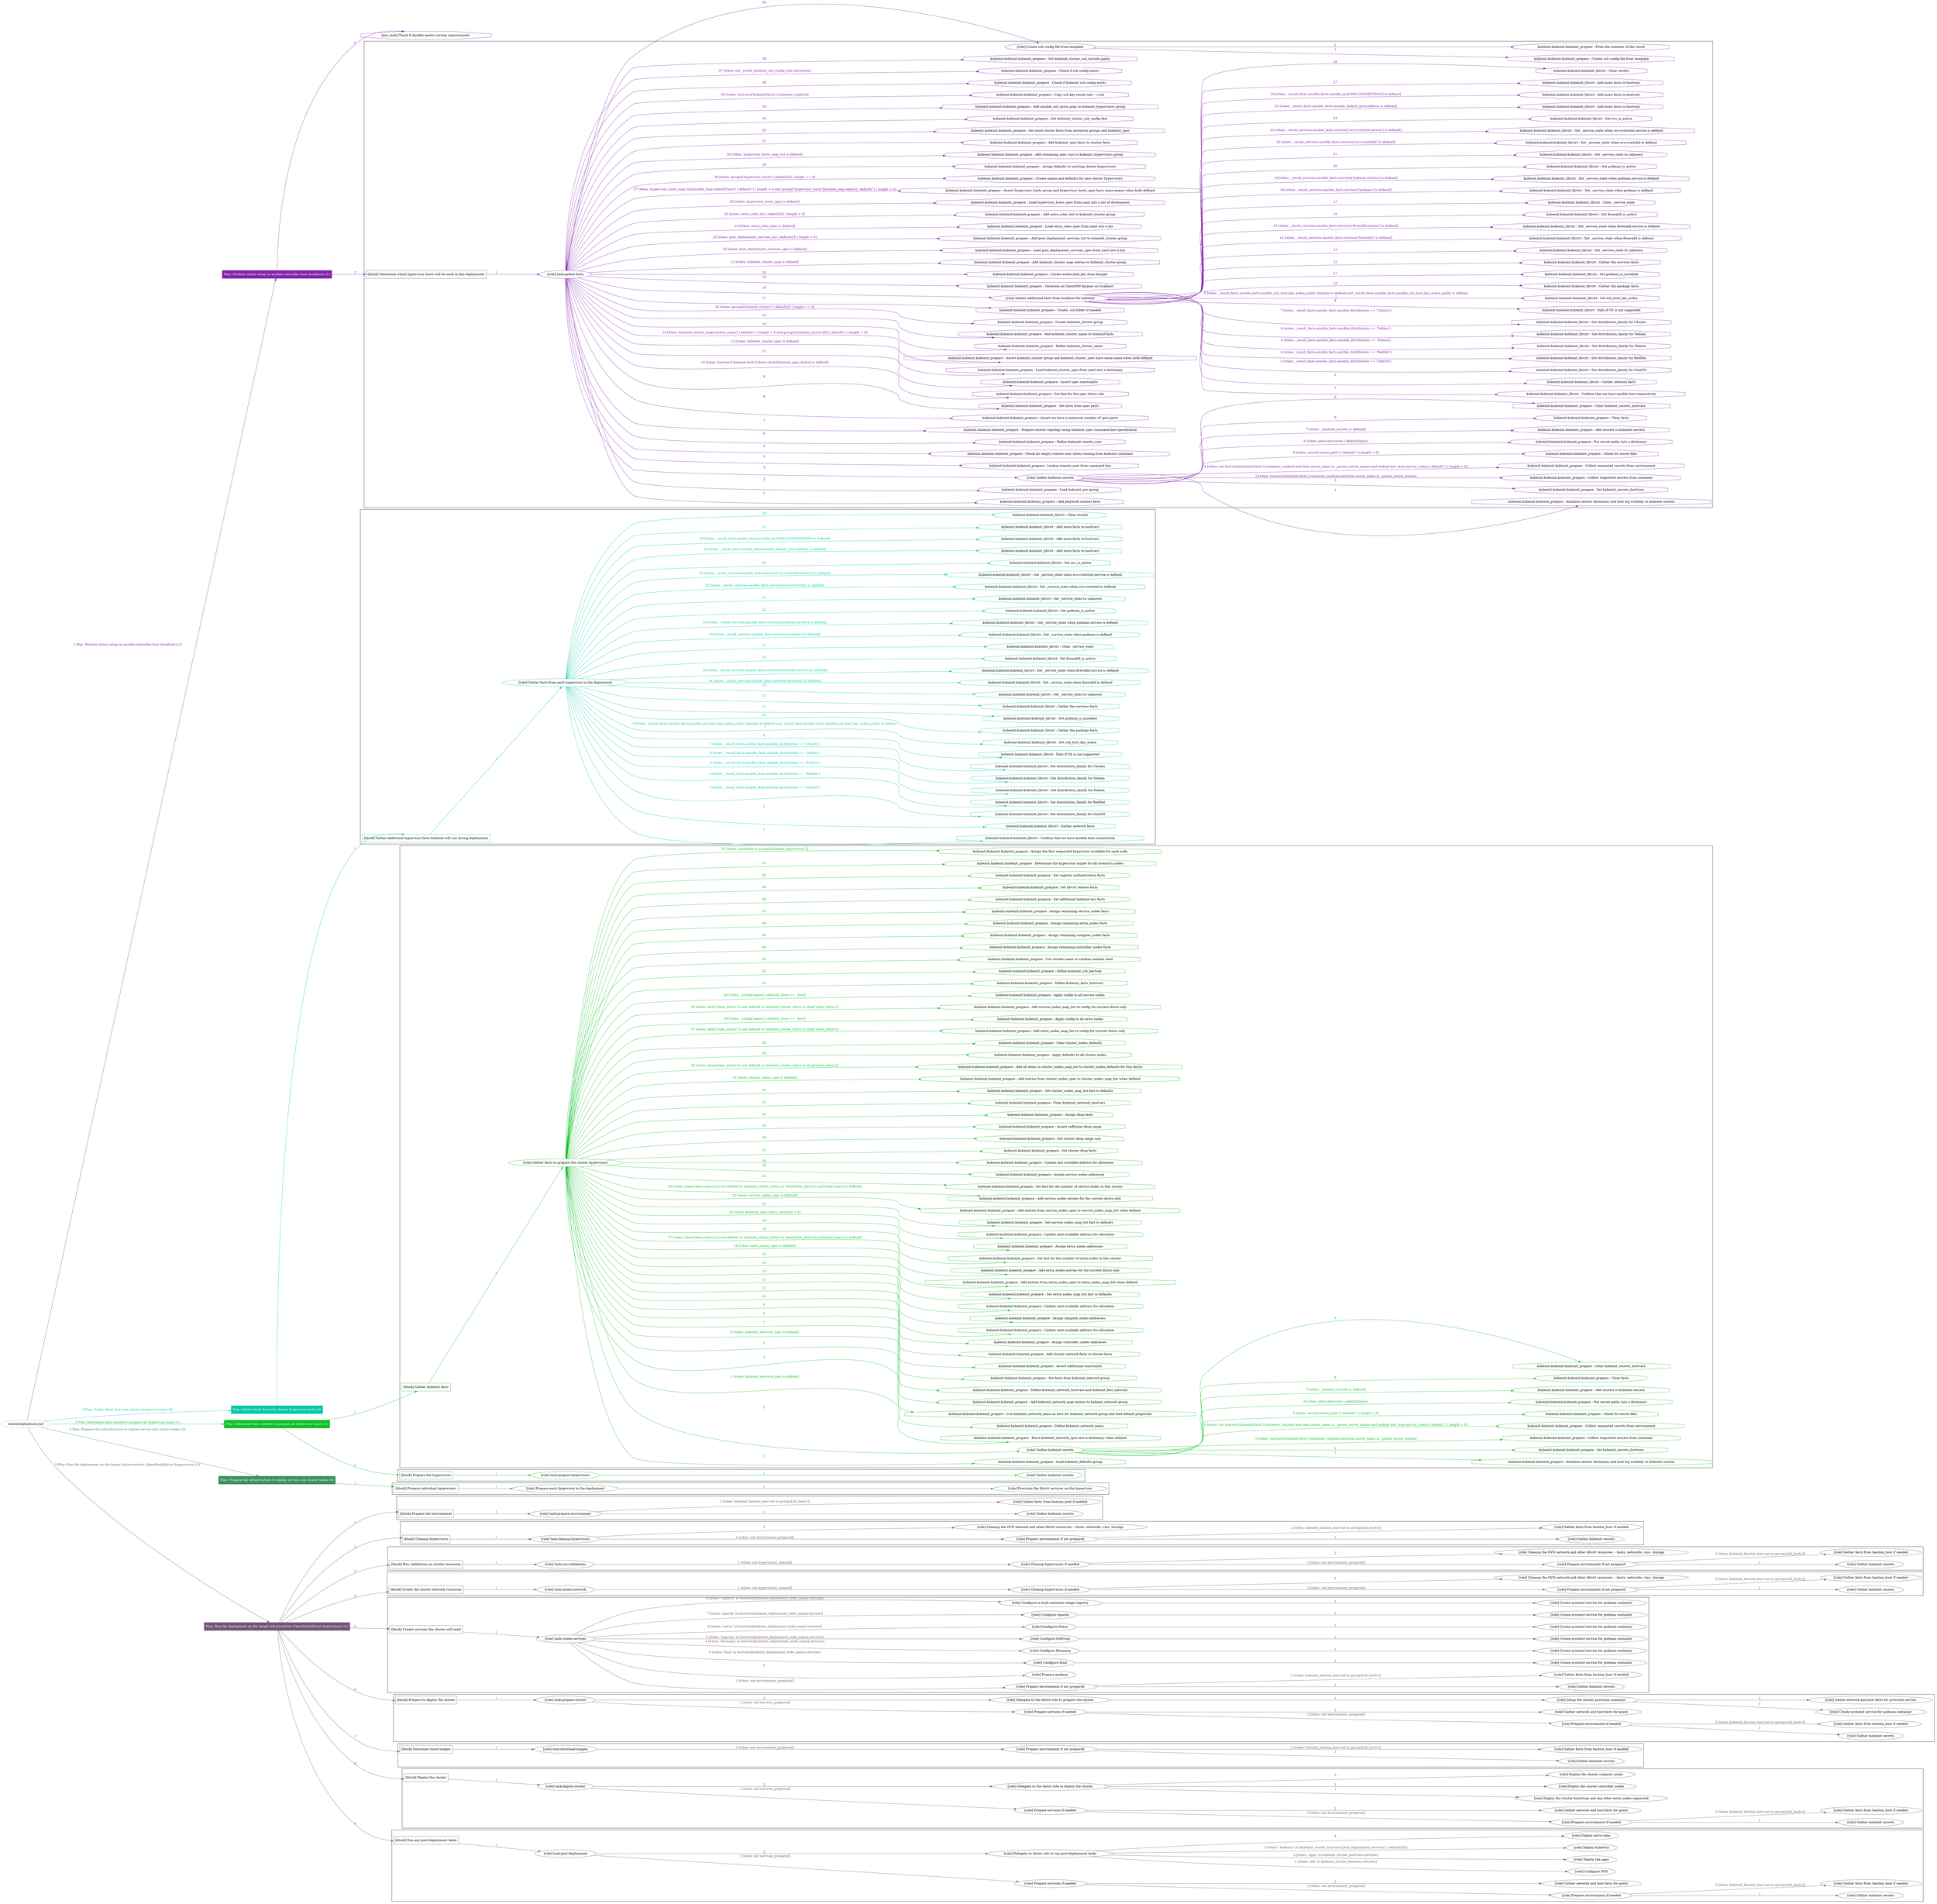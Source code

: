 digraph {
	graph [concentrate=true ordering=in rankdir=LR ratio=fill]
	edge [esep=5 sep=10]
	"kubeinit/playbook.yml" [URL="/home/runner/work/kubeinit/kubeinit/kubeinit/playbook.yml" id=playbook_181ae204 style=dotted]
	"kubeinit/playbook.yml" -> play_3a62cbd4 [label="1 Play: Perform initial setup on ansible-controller host (localhost) (1)" color="#8123a9" fontcolor="#8123a9" id=edge_play_3a62cbd4 labeltooltip="1 Play: Perform initial setup on ansible-controller host (localhost) (1)" tooltip="1 Play: Perform initial setup on ansible-controller host (localhost) (1)"]
	subgraph "Play: Perform initial setup on ansible-controller host (localhost) (1)" {
		play_3a62cbd4 [label="Play: Perform initial setup on ansible-controller host (localhost) (1)" URL="/home/runner/work/kubeinit/kubeinit/kubeinit/playbook.yml" color="#8123a9" fontcolor="#ffffff" id=play_3a62cbd4 shape=box style=filled tooltip=localhost]
		pre_task_81b1d245 [label="[pre_task] Check if Ansible meets version requirements." URL="/home/runner/work/kubeinit/kubeinit/kubeinit/playbook.yml" color="#8123a9" id=pre_task_81b1d245 shape=octagon tooltip="Check if Ansible meets version requirements."]
		play_3a62cbd4 -> pre_task_81b1d245 [label="1 " color="#8123a9" fontcolor="#8123a9" id=edge_pre_task_81b1d245 labeltooltip="1 " tooltip="1 "]
		play_3a62cbd4 -> block_80c251d7 [label=2 color="#8123a9" fontcolor="#8123a9" id=edge_block_80c251d7 labeltooltip=2 tooltip=2]
		subgraph cluster_block_80c251d7 {
			block_80c251d7 [label="[block] Determine which hypervisor hosts will be used in this deployment" URL="/home/runner/work/kubeinit/kubeinit/kubeinit/playbook.yml" color="#8123a9" id=block_80c251d7 labeltooltip="Determine which hypervisor hosts will be used in this deployment" shape=box tooltip="Determine which hypervisor hosts will be used in this deployment"]
			block_80c251d7 -> role_cb1aadaf [label="1 " color="#8123a9" fontcolor="#8123a9" id=edge_role_cb1aadaf labeltooltip="1 " tooltip="1 "]
			subgraph "task-gather-facts" {
				role_cb1aadaf [label="[role] task-gather-facts" URL="/home/runner/work/kubeinit/kubeinit/kubeinit/playbook.yml" color="#8123a9" id=role_cb1aadaf tooltip="task-gather-facts"]
				task_178429e9 [label="kubeinit.kubeinit.kubeinit_prepare : Add playbook context facts" URL="/home/runner/.ansible/collections/ansible_collections/kubeinit/kubeinit/roles/kubeinit_prepare/tasks/build_hypervisors_group.yml" color="#8123a9" id=task_178429e9 shape=octagon tooltip="kubeinit.kubeinit.kubeinit_prepare : Add playbook context facts"]
				role_cb1aadaf -> task_178429e9 [label="1 " color="#8123a9" fontcolor="#8123a9" id=edge_task_178429e9 labeltooltip="1 " tooltip="1 "]
				task_49bac138 [label="kubeinit.kubeinit.kubeinit_prepare : Load kubeinit_env group" URL="/home/runner/.ansible/collections/ansible_collections/kubeinit/kubeinit/roles/kubeinit_prepare/tasks/build_hypervisors_group.yml" color="#8123a9" id=task_49bac138 shape=octagon tooltip="kubeinit.kubeinit.kubeinit_prepare : Load kubeinit_env group"]
				role_cb1aadaf -> task_49bac138 [label="2 " color="#8123a9" fontcolor="#8123a9" id=edge_task_49bac138 labeltooltip="2 " tooltip="2 "]
				role_cb1aadaf -> role_4246ad98 [label="3 " color="#8123a9" fontcolor="#8123a9" id=edge_role_4246ad98 labeltooltip="3 " tooltip="3 "]
				subgraph "Gather kubeinit secrets" {
					role_4246ad98 [label="[role] Gather kubeinit secrets" URL="/home/runner/.ansible/collections/ansible_collections/kubeinit/kubeinit/roles/kubeinit_prepare/tasks/build_hypervisors_group.yml" color="#8123a9" id=role_4246ad98 tooltip="Gather kubeinit secrets"]
					task_3e91c739 [label="kubeinit.kubeinit.kubeinit_prepare : Initialize secrets dictionary and task log visibility in kubeinit secrets" URL="/home/runner/.ansible/collections/ansible_collections/kubeinit/kubeinit/roles/kubeinit_prepare/tasks/gather_kubeinit_secrets.yml" color="#8123a9" id=task_3e91c739 shape=octagon tooltip="kubeinit.kubeinit.kubeinit_prepare : Initialize secrets dictionary and task log visibility in kubeinit secrets"]
					role_4246ad98 -> task_3e91c739 [label="1 " color="#8123a9" fontcolor="#8123a9" id=edge_task_3e91c739 labeltooltip="1 " tooltip="1 "]
					task_d947ca3c [label="kubeinit.kubeinit.kubeinit_prepare : Set kubeinit_secrets_hostvars" URL="/home/runner/.ansible/collections/ansible_collections/kubeinit/kubeinit/roles/kubeinit_prepare/tasks/gather_kubeinit_secrets.yml" color="#8123a9" id=task_d947ca3c shape=octagon tooltip="kubeinit.kubeinit.kubeinit_prepare : Set kubeinit_secrets_hostvars"]
					role_4246ad98 -> task_d947ca3c [label="2 " color="#8123a9" fontcolor="#8123a9" id=edge_task_d947ca3c labeltooltip="2 " tooltip="2 "]
					task_1b245a9f [label="kubeinit.kubeinit.kubeinit_prepare : Collect requested secrets from container" URL="/home/runner/.ansible/collections/ansible_collections/kubeinit/kubeinit/roles/kubeinit_prepare/tasks/gather_kubeinit_secrets.yml" color="#8123a9" id=task_1b245a9f shape=octagon tooltip="kubeinit.kubeinit.kubeinit_prepare : Collect requested secrets from container"]
					role_4246ad98 -> task_1b245a9f [label="3 [when: hostvars['kubeinit-facts'].container_run|bool and item.secret_name in _param_secret_names]" color="#8123a9" fontcolor="#8123a9" id=edge_task_1b245a9f labeltooltip="3 [when: hostvars['kubeinit-facts'].container_run|bool and item.secret_name in _param_secret_names]" tooltip="3 [when: hostvars['kubeinit-facts'].container_run|bool and item.secret_name in _param_secret_names]"]
					task_15a363fb [label="kubeinit.kubeinit.kubeinit_prepare : Collect requested secrets from environment" URL="/home/runner/.ansible/collections/ansible_collections/kubeinit/kubeinit/roles/kubeinit_prepare/tasks/gather_kubeinit_secrets.yml" color="#8123a9" id=task_15a363fb shape=octagon tooltip="kubeinit.kubeinit.kubeinit_prepare : Collect requested secrets from environment"]
					role_4246ad98 -> task_15a363fb [label="4 [when: not hostvars['kubeinit-facts'].container_run|bool and item.secret_name in _param_secret_names and lookup('env',item.envvar_name) | default('') | length > 0]" color="#8123a9" fontcolor="#8123a9" id=edge_task_15a363fb labeltooltip="4 [when: not hostvars['kubeinit-facts'].container_run|bool and item.secret_name in _param_secret_names and lookup('env',item.envvar_name) | default('') | length > 0]" tooltip="4 [when: not hostvars['kubeinit-facts'].container_run|bool and item.secret_name in _param_secret_names and lookup('env',item.envvar_name) | default('') | length > 0]"]
					task_afb5594d [label="kubeinit.kubeinit.kubeinit_prepare : Check for secret files" URL="/home/runner/.ansible/collections/ansible_collections/kubeinit/kubeinit/roles/kubeinit_prepare/tasks/gather_kubeinit_secrets.yml" color="#8123a9" id=task_afb5594d shape=octagon tooltip="kubeinit.kubeinit.kubeinit_prepare : Check for secret files"]
					role_4246ad98 -> task_afb5594d [label="5 [when: secret['secret_path'] | default('') | length > 0]" color="#8123a9" fontcolor="#8123a9" id=edge_task_afb5594d labeltooltip="5 [when: secret['secret_path'] | default('') | length > 0]" tooltip="5 [when: secret['secret_path'] | default('') | length > 0]"]
					task_6ee09c9c [label="kubeinit.kubeinit.kubeinit_prepare : Put secret paths into a dictionary" URL="/home/runner/.ansible/collections/ansible_collections/kubeinit/kubeinit/roles/kubeinit_prepare/tasks/gather_kubeinit_secrets.yml" color="#8123a9" id=task_6ee09c9c shape=octagon tooltip="kubeinit.kubeinit.kubeinit_prepare : Put secret paths into a dictionary"]
					role_4246ad98 -> task_6ee09c9c [label="6 [when: path.stat.exists | default(false)]" color="#8123a9" fontcolor="#8123a9" id=edge_task_6ee09c9c labeltooltip="6 [when: path.stat.exists | default(false)]" tooltip="6 [when: path.stat.exists | default(false)]"]
					task_9d1a18ac [label="kubeinit.kubeinit.kubeinit_prepare : Add secrets to kubeinit secrets" URL="/home/runner/.ansible/collections/ansible_collections/kubeinit/kubeinit/roles/kubeinit_prepare/tasks/gather_kubeinit_secrets.yml" color="#8123a9" id=task_9d1a18ac shape=octagon tooltip="kubeinit.kubeinit.kubeinit_prepare : Add secrets to kubeinit secrets"]
					role_4246ad98 -> task_9d1a18ac [label="7 [when: _kubeinit_secrets is defined]" color="#8123a9" fontcolor="#8123a9" id=edge_task_9d1a18ac labeltooltip="7 [when: _kubeinit_secrets is defined]" tooltip="7 [when: _kubeinit_secrets is defined]"]
					task_1da7d845 [label="kubeinit.kubeinit.kubeinit_prepare : Clear facts" URL="/home/runner/.ansible/collections/ansible_collections/kubeinit/kubeinit/roles/kubeinit_prepare/tasks/gather_kubeinit_secrets.yml" color="#8123a9" id=task_1da7d845 shape=octagon tooltip="kubeinit.kubeinit.kubeinit_prepare : Clear facts"]
					role_4246ad98 -> task_1da7d845 [label="8 " color="#8123a9" fontcolor="#8123a9" id=edge_task_1da7d845 labeltooltip="8 " tooltip="8 "]
					task_f05a1eab [label="kubeinit.kubeinit.kubeinit_prepare : Clear kubeinit_secrets_hostvars" URL="/home/runner/.ansible/collections/ansible_collections/kubeinit/kubeinit/roles/kubeinit_prepare/tasks/gather_kubeinit_secrets.yml" color="#8123a9" id=task_f05a1eab shape=octagon tooltip="kubeinit.kubeinit.kubeinit_prepare : Clear kubeinit_secrets_hostvars"]
					role_4246ad98 -> task_f05a1eab [label="9 " color="#8123a9" fontcolor="#8123a9" id=edge_task_f05a1eab labeltooltip="9 " tooltip="9 "]
				}
				task_704a1a2e [label="kubeinit.kubeinit.kubeinit_prepare : Lookup remote_user from command-line" URL="/home/runner/.ansible/collections/ansible_collections/kubeinit/kubeinit/roles/kubeinit_prepare/tasks/build_hypervisors_group.yml" color="#8123a9" id=task_704a1a2e shape=octagon tooltip="kubeinit.kubeinit.kubeinit_prepare : Lookup remote_user from command-line"]
				role_cb1aadaf -> task_704a1a2e [label="4 " color="#8123a9" fontcolor="#8123a9" id=edge_task_704a1a2e labeltooltip="4 " tooltip="4 "]
				task_4dabd3e8 [label="kubeinit.kubeinit.kubeinit_prepare : Check for empty remote user when running from kubeinit container" URL="/home/runner/.ansible/collections/ansible_collections/kubeinit/kubeinit/roles/kubeinit_prepare/tasks/build_hypervisors_group.yml" color="#8123a9" id=task_4dabd3e8 shape=octagon tooltip="kubeinit.kubeinit.kubeinit_prepare : Check for empty remote user when running from kubeinit container"]
				role_cb1aadaf -> task_4dabd3e8 [label="5 " color="#8123a9" fontcolor="#8123a9" id=edge_task_4dabd3e8 labeltooltip="5 " tooltip="5 "]
				task_0895d643 [label="kubeinit.kubeinit.kubeinit_prepare : Define kubeinit remote_user" URL="/home/runner/.ansible/collections/ansible_collections/kubeinit/kubeinit/roles/kubeinit_prepare/tasks/build_hypervisors_group.yml" color="#8123a9" id=task_0895d643 shape=octagon tooltip="kubeinit.kubeinit.kubeinit_prepare : Define kubeinit remote_user"]
				role_cb1aadaf -> task_0895d643 [label="6 " color="#8123a9" fontcolor="#8123a9" id=edge_task_0895d643 labeltooltip="6 " tooltip="6 "]
				task_8caa157a [label="kubeinit.kubeinit.kubeinit_prepare : Prepare cluster topology using kubeinit_spec command-line specification" URL="/home/runner/.ansible/collections/ansible_collections/kubeinit/kubeinit/roles/kubeinit_prepare/tasks/build_hypervisors_group.yml" color="#8123a9" id=task_8caa157a shape=octagon tooltip="kubeinit.kubeinit.kubeinit_prepare : Prepare cluster topology using kubeinit_spec command-line specification"]
				role_cb1aadaf -> task_8caa157a [label="7 " color="#8123a9" fontcolor="#8123a9" id=edge_task_8caa157a labeltooltip="7 " tooltip="7 "]
				task_a36eef61 [label="kubeinit.kubeinit.kubeinit_prepare : Assert we have a minimum number of spec parts" URL="/home/runner/.ansible/collections/ansible_collections/kubeinit/kubeinit/roles/kubeinit_prepare/tasks/build_hypervisors_group.yml" color="#8123a9" id=task_a36eef61 shape=octagon tooltip="kubeinit.kubeinit.kubeinit_prepare : Assert we have a minimum number of spec parts"]
				role_cb1aadaf -> task_a36eef61 [label="8 " color="#8123a9" fontcolor="#8123a9" id=edge_task_a36eef61 labeltooltip="8 " tooltip="8 "]
				task_e53ba642 [label="kubeinit.kubeinit.kubeinit_prepare : Set facts from spec parts" URL="/home/runner/.ansible/collections/ansible_collections/kubeinit/kubeinit/roles/kubeinit_prepare/tasks/build_hypervisors_group.yml" color="#8123a9" id=task_e53ba642 shape=octagon tooltip="kubeinit.kubeinit.kubeinit_prepare : Set facts from spec parts"]
				role_cb1aadaf -> task_e53ba642 [label="9 " color="#8123a9" fontcolor="#8123a9" id=edge_task_e53ba642 labeltooltip="9 " tooltip="9 "]
				task_814c1c56 [label="kubeinit.kubeinit.kubeinit_prepare : Set fact for the spec distro role" URL="/home/runner/.ansible/collections/ansible_collections/kubeinit/kubeinit/roles/kubeinit_prepare/tasks/build_hypervisors_group.yml" color="#8123a9" id=task_814c1c56 shape=octagon tooltip="kubeinit.kubeinit.kubeinit_prepare : Set fact for the spec distro role"]
				role_cb1aadaf -> task_814c1c56 [label="10 [when: hostvars['kubeinit-facts'].distro_facts[kubeinit_spec_distro] is defined]" color="#8123a9" fontcolor="#8123a9" id=edge_task_814c1c56 labeltooltip="10 [when: hostvars['kubeinit-facts'].distro_facts[kubeinit_spec_distro] is defined]" tooltip="10 [when: hostvars['kubeinit-facts'].distro_facts[kubeinit_spec_distro] is defined]"]
				task_b6f1dc24 [label="kubeinit.kubeinit.kubeinit_prepare : Assert spec constraints" URL="/home/runner/.ansible/collections/ansible_collections/kubeinit/kubeinit/roles/kubeinit_prepare/tasks/build_hypervisors_group.yml" color="#8123a9" id=task_b6f1dc24 shape=octagon tooltip="kubeinit.kubeinit.kubeinit_prepare : Assert spec constraints"]
				role_cb1aadaf -> task_b6f1dc24 [label="11 " color="#8123a9" fontcolor="#8123a9" id=edge_task_b6f1dc24 labeltooltip="11 " tooltip="11 "]
				task_20a3cc43 [label="kubeinit.kubeinit.kubeinit_prepare : Load kubeinit_cluster_spec from yaml into a dictionary" URL="/home/runner/.ansible/collections/ansible_collections/kubeinit/kubeinit/roles/kubeinit_prepare/tasks/build_hypervisors_group.yml" color="#8123a9" id=task_20a3cc43 shape=octagon tooltip="kubeinit.kubeinit.kubeinit_prepare : Load kubeinit_cluster_spec from yaml into a dictionary"]
				role_cb1aadaf -> task_20a3cc43 [label="12 [when: kubeinit_cluster_spec is defined]" color="#8123a9" fontcolor="#8123a9" id=edge_task_20a3cc43 labeltooltip="12 [when: kubeinit_cluster_spec is defined]" tooltip="12 [when: kubeinit_cluster_spec is defined]"]
				task_da7a1c9e [label="kubeinit.kubeinit.kubeinit_prepare : Assert kubeinit_cluster group and kubeinit_cluster_spec have same name when both defined" URL="/home/runner/.ansible/collections/ansible_collections/kubeinit/kubeinit/roles/kubeinit_prepare/tasks/build_hypervisors_group.yml" color="#8123a9" id=task_da7a1c9e shape=octagon tooltip="kubeinit.kubeinit.kubeinit_prepare : Assert kubeinit_cluster group and kubeinit_cluster_spec have same name when both defined"]
				role_cb1aadaf -> task_da7a1c9e [label="13 [when: kubeinit_cluster_map['cluster_name'] | default('') | length > 0 and groups['kubeinit_cluster'][0] | default('') | length > 0]" color="#8123a9" fontcolor="#8123a9" id=edge_task_da7a1c9e labeltooltip="13 [when: kubeinit_cluster_map['cluster_name'] | default('') | length > 0 and groups['kubeinit_cluster'][0] | default('') | length > 0]" tooltip="13 [when: kubeinit_cluster_map['cluster_name'] | default('') | length > 0 and groups['kubeinit_cluster'][0] | default('') | length > 0]"]
				task_01266dc1 [label="kubeinit.kubeinit.kubeinit_prepare : Define kubeinit_cluster_name" URL="/home/runner/.ansible/collections/ansible_collections/kubeinit/kubeinit/roles/kubeinit_prepare/tasks/build_hypervisors_group.yml" color="#8123a9" id=task_01266dc1 shape=octagon tooltip="kubeinit.kubeinit.kubeinit_prepare : Define kubeinit_cluster_name"]
				role_cb1aadaf -> task_01266dc1 [label="14 " color="#8123a9" fontcolor="#8123a9" id=edge_task_01266dc1 labeltooltip="14 " tooltip="14 "]
				task_98a496b3 [label="kubeinit.kubeinit.kubeinit_prepare : Add kubeinit_cluster_name to kubeinit-facts" URL="/home/runner/.ansible/collections/ansible_collections/kubeinit/kubeinit/roles/kubeinit_prepare/tasks/build_hypervisors_group.yml" color="#8123a9" id=task_98a496b3 shape=octagon tooltip="kubeinit.kubeinit.kubeinit_prepare : Add kubeinit_cluster_name to kubeinit-facts"]
				role_cb1aadaf -> task_98a496b3 [label="15 " color="#8123a9" fontcolor="#8123a9" id=edge_task_98a496b3 labeltooltip="15 " tooltip="15 "]
				task_60abc73a [label="kubeinit.kubeinit.kubeinit_prepare : Create kubeinit_cluster group" URL="/home/runner/.ansible/collections/ansible_collections/kubeinit/kubeinit/roles/kubeinit_prepare/tasks/build_hypervisors_group.yml" color="#8123a9" id=task_60abc73a shape=octagon tooltip="kubeinit.kubeinit.kubeinit_prepare : Create kubeinit_cluster group"]
				role_cb1aadaf -> task_60abc73a [label="16 [when: groups['kubeinit_cluster'] | default([]) | length == 0]" color="#8123a9" fontcolor="#8123a9" id=edge_task_60abc73a labeltooltip="16 [when: groups['kubeinit_cluster'] | default([]) | length == 0]" tooltip="16 [when: groups['kubeinit_cluster'] | default([]) | length == 0]"]
				task_071dd36c [label="kubeinit.kubeinit.kubeinit_prepare : Create .ssh folder if needed" URL="/home/runner/.ansible/collections/ansible_collections/kubeinit/kubeinit/roles/kubeinit_prepare/tasks/build_hypervisors_group.yml" color="#8123a9" id=task_071dd36c shape=octagon tooltip="kubeinit.kubeinit.kubeinit_prepare : Create .ssh folder if needed"]
				role_cb1aadaf -> task_071dd36c [label="17 " color="#8123a9" fontcolor="#8123a9" id=edge_task_071dd36c labeltooltip="17 " tooltip="17 "]
				role_cb1aadaf -> role_0eae05b9 [label="18 " color="#8123a9" fontcolor="#8123a9" id=edge_role_0eae05b9 labeltooltip="18 " tooltip="18 "]
				subgraph "Gather additional facts from localhost for kubeinit" {
					role_0eae05b9 [label="[role] Gather additional facts from localhost for kubeinit" URL="/home/runner/.ansible/collections/ansible_collections/kubeinit/kubeinit/roles/kubeinit_prepare/tasks/build_hypervisors_group.yml" color="#8123a9" id=role_0eae05b9 tooltip="Gather additional facts from localhost for kubeinit"]
					task_cd913715 [label="kubeinit.kubeinit.kubeinit_libvirt : Confirm that we have ansible host connectivity" URL="/home/runner/.ansible/collections/ansible_collections/kubeinit/kubeinit/roles/kubeinit_libvirt/tasks/gather_host_facts.yml" color="#8123a9" id=task_cd913715 shape=octagon tooltip="kubeinit.kubeinit.kubeinit_libvirt : Confirm that we have ansible host connectivity"]
					role_0eae05b9 -> task_cd913715 [label="1 " color="#8123a9" fontcolor="#8123a9" id=edge_task_cd913715 labeltooltip="1 " tooltip="1 "]
					task_30e60dd0 [label="kubeinit.kubeinit.kubeinit_libvirt : Gather network facts" URL="/home/runner/.ansible/collections/ansible_collections/kubeinit/kubeinit/roles/kubeinit_libvirt/tasks/gather_host_facts.yml" color="#8123a9" id=task_30e60dd0 shape=octagon tooltip="kubeinit.kubeinit.kubeinit_libvirt : Gather network facts"]
					role_0eae05b9 -> task_30e60dd0 [label="2 " color="#8123a9" fontcolor="#8123a9" id=edge_task_30e60dd0 labeltooltip="2 " tooltip="2 "]
					task_d997ef2a [label="kubeinit.kubeinit.kubeinit_libvirt : Set distribution_family for CentOS" URL="/home/runner/.ansible/collections/ansible_collections/kubeinit/kubeinit/roles/kubeinit_libvirt/tasks/gather_host_facts.yml" color="#8123a9" id=task_d997ef2a shape=octagon tooltip="kubeinit.kubeinit.kubeinit_libvirt : Set distribution_family for CentOS"]
					role_0eae05b9 -> task_d997ef2a [label="3 [when: _result_facts.ansible_facts.ansible_distribution == 'CentOS']" color="#8123a9" fontcolor="#8123a9" id=edge_task_d997ef2a labeltooltip="3 [when: _result_facts.ansible_facts.ansible_distribution == 'CentOS']" tooltip="3 [when: _result_facts.ansible_facts.ansible_distribution == 'CentOS']"]
					task_6fcf51a6 [label="kubeinit.kubeinit.kubeinit_libvirt : Set distribution_family for RedHat" URL="/home/runner/.ansible/collections/ansible_collections/kubeinit/kubeinit/roles/kubeinit_libvirt/tasks/gather_host_facts.yml" color="#8123a9" id=task_6fcf51a6 shape=octagon tooltip="kubeinit.kubeinit.kubeinit_libvirt : Set distribution_family for RedHat"]
					role_0eae05b9 -> task_6fcf51a6 [label="4 [when: _result_facts.ansible_facts.ansible_distribution == 'RedHat']" color="#8123a9" fontcolor="#8123a9" id=edge_task_6fcf51a6 labeltooltip="4 [when: _result_facts.ansible_facts.ansible_distribution == 'RedHat']" tooltip="4 [when: _result_facts.ansible_facts.ansible_distribution == 'RedHat']"]
					task_b1859024 [label="kubeinit.kubeinit.kubeinit_libvirt : Set distribution_family for Fedora" URL="/home/runner/.ansible/collections/ansible_collections/kubeinit/kubeinit/roles/kubeinit_libvirt/tasks/gather_host_facts.yml" color="#8123a9" id=task_b1859024 shape=octagon tooltip="kubeinit.kubeinit.kubeinit_libvirt : Set distribution_family for Fedora"]
					role_0eae05b9 -> task_b1859024 [label="5 [when: _result_facts.ansible_facts.ansible_distribution == 'Fedora']" color="#8123a9" fontcolor="#8123a9" id=edge_task_b1859024 labeltooltip="5 [when: _result_facts.ansible_facts.ansible_distribution == 'Fedora']" tooltip="5 [when: _result_facts.ansible_facts.ansible_distribution == 'Fedora']"]
					task_39f7c4fa [label="kubeinit.kubeinit.kubeinit_libvirt : Set distribution_family for Debian" URL="/home/runner/.ansible/collections/ansible_collections/kubeinit/kubeinit/roles/kubeinit_libvirt/tasks/gather_host_facts.yml" color="#8123a9" id=task_39f7c4fa shape=octagon tooltip="kubeinit.kubeinit.kubeinit_libvirt : Set distribution_family for Debian"]
					role_0eae05b9 -> task_39f7c4fa [label="6 [when: _result_facts.ansible_facts.ansible_distribution == 'Debian']" color="#8123a9" fontcolor="#8123a9" id=edge_task_39f7c4fa labeltooltip="6 [when: _result_facts.ansible_facts.ansible_distribution == 'Debian']" tooltip="6 [when: _result_facts.ansible_facts.ansible_distribution == 'Debian']"]
					task_b8efb97d [label="kubeinit.kubeinit.kubeinit_libvirt : Set distribution_family for Ubuntu" URL="/home/runner/.ansible/collections/ansible_collections/kubeinit/kubeinit/roles/kubeinit_libvirt/tasks/gather_host_facts.yml" color="#8123a9" id=task_b8efb97d shape=octagon tooltip="kubeinit.kubeinit.kubeinit_libvirt : Set distribution_family for Ubuntu"]
					role_0eae05b9 -> task_b8efb97d [label="7 [when: _result_facts.ansible_facts.ansible_distribution == 'Ubuntu']" color="#8123a9" fontcolor="#8123a9" id=edge_task_b8efb97d labeltooltip="7 [when: _result_facts.ansible_facts.ansible_distribution == 'Ubuntu']" tooltip="7 [when: _result_facts.ansible_facts.ansible_distribution == 'Ubuntu']"]
					task_0ee6b147 [label="kubeinit.kubeinit.kubeinit_libvirt : Fails if OS is not supported" URL="/home/runner/.ansible/collections/ansible_collections/kubeinit/kubeinit/roles/kubeinit_libvirt/tasks/gather_host_facts.yml" color="#8123a9" id=task_0ee6b147 shape=octagon tooltip="kubeinit.kubeinit.kubeinit_libvirt : Fails if OS is not supported"]
					role_0eae05b9 -> task_0ee6b147 [label="8 " color="#8123a9" fontcolor="#8123a9" id=edge_task_0ee6b147 labeltooltip="8 " tooltip="8 "]
					task_4a61e868 [label="kubeinit.kubeinit.kubeinit_libvirt : Set ssh_host_key_ecdsa" URL="/home/runner/.ansible/collections/ansible_collections/kubeinit/kubeinit/roles/kubeinit_libvirt/tasks/gather_host_facts.yml" color="#8123a9" id=task_4a61e868 shape=octagon tooltip="kubeinit.kubeinit.kubeinit_libvirt : Set ssh_host_key_ecdsa"]
					role_0eae05b9 -> task_4a61e868 [label="9 [when: _result_facts.ansible_facts.ansible_ssh_host_key_ecdsa_public_keytype is defined and _result_facts.ansible_facts.ansible_ssh_host_key_ecdsa_public is defined
]" color="#8123a9" fontcolor="#8123a9" id=edge_task_4a61e868 labeltooltip="9 [when: _result_facts.ansible_facts.ansible_ssh_host_key_ecdsa_public_keytype is defined and _result_facts.ansible_facts.ansible_ssh_host_key_ecdsa_public is defined
]" tooltip="9 [when: _result_facts.ansible_facts.ansible_ssh_host_key_ecdsa_public_keytype is defined and _result_facts.ansible_facts.ansible_ssh_host_key_ecdsa_public is defined
]"]
					task_269db3c9 [label="kubeinit.kubeinit.kubeinit_libvirt : Gather the package facts" URL="/home/runner/.ansible/collections/ansible_collections/kubeinit/kubeinit/roles/kubeinit_libvirt/tasks/gather_host_facts.yml" color="#8123a9" id=task_269db3c9 shape=octagon tooltip="kubeinit.kubeinit.kubeinit_libvirt : Gather the package facts"]
					role_0eae05b9 -> task_269db3c9 [label="10 " color="#8123a9" fontcolor="#8123a9" id=edge_task_269db3c9 labeltooltip="10 " tooltip="10 "]
					task_8c11cb07 [label="kubeinit.kubeinit.kubeinit_libvirt : Set podman_is_installed" URL="/home/runner/.ansible/collections/ansible_collections/kubeinit/kubeinit/roles/kubeinit_libvirt/tasks/gather_host_facts.yml" color="#8123a9" id=task_8c11cb07 shape=octagon tooltip="kubeinit.kubeinit.kubeinit_libvirt : Set podman_is_installed"]
					role_0eae05b9 -> task_8c11cb07 [label="11 " color="#8123a9" fontcolor="#8123a9" id=edge_task_8c11cb07 labeltooltip="11 " tooltip="11 "]
					task_1a75899c [label="kubeinit.kubeinit.kubeinit_libvirt : Gather the services facts" URL="/home/runner/.ansible/collections/ansible_collections/kubeinit/kubeinit/roles/kubeinit_libvirt/tasks/gather_host_facts.yml" color="#8123a9" id=task_1a75899c shape=octagon tooltip="kubeinit.kubeinit.kubeinit_libvirt : Gather the services facts"]
					role_0eae05b9 -> task_1a75899c [label="12 " color="#8123a9" fontcolor="#8123a9" id=edge_task_1a75899c labeltooltip="12 " tooltip="12 "]
					task_6431c27e [label="kubeinit.kubeinit.kubeinit_libvirt : Set _service_state to unknown" URL="/home/runner/.ansible/collections/ansible_collections/kubeinit/kubeinit/roles/kubeinit_libvirt/tasks/gather_host_facts.yml" color="#8123a9" id=task_6431c27e shape=octagon tooltip="kubeinit.kubeinit.kubeinit_libvirt : Set _service_state to unknown"]
					role_0eae05b9 -> task_6431c27e [label="13 " color="#8123a9" fontcolor="#8123a9" id=edge_task_6431c27e labeltooltip="13 " tooltip="13 "]
					task_03b297e8 [label="kubeinit.kubeinit.kubeinit_libvirt : Set _service_state when firewalld is defined" URL="/home/runner/.ansible/collections/ansible_collections/kubeinit/kubeinit/roles/kubeinit_libvirt/tasks/gather_host_facts.yml" color="#8123a9" id=task_03b297e8 shape=octagon tooltip="kubeinit.kubeinit.kubeinit_libvirt : Set _service_state when firewalld is defined"]
					role_0eae05b9 -> task_03b297e8 [label="14 [when: _result_services.ansible_facts.services['firewalld'] is defined]" color="#8123a9" fontcolor="#8123a9" id=edge_task_03b297e8 labeltooltip="14 [when: _result_services.ansible_facts.services['firewalld'] is defined]" tooltip="14 [when: _result_services.ansible_facts.services['firewalld'] is defined]"]
					task_ce2a138c [label="kubeinit.kubeinit.kubeinit_libvirt : Set _service_state when firewalld.service is defined" URL="/home/runner/.ansible/collections/ansible_collections/kubeinit/kubeinit/roles/kubeinit_libvirt/tasks/gather_host_facts.yml" color="#8123a9" id=task_ce2a138c shape=octagon tooltip="kubeinit.kubeinit.kubeinit_libvirt : Set _service_state when firewalld.service is defined"]
					role_0eae05b9 -> task_ce2a138c [label="15 [when: _result_services.ansible_facts.services['firewalld.service'] is defined]" color="#8123a9" fontcolor="#8123a9" id=edge_task_ce2a138c labeltooltip="15 [when: _result_services.ansible_facts.services['firewalld.service'] is defined]" tooltip="15 [when: _result_services.ansible_facts.services['firewalld.service'] is defined]"]
					task_a08fefed [label="kubeinit.kubeinit.kubeinit_libvirt : Set firewalld_is_active" URL="/home/runner/.ansible/collections/ansible_collections/kubeinit/kubeinit/roles/kubeinit_libvirt/tasks/gather_host_facts.yml" color="#8123a9" id=task_a08fefed shape=octagon tooltip="kubeinit.kubeinit.kubeinit_libvirt : Set firewalld_is_active"]
					role_0eae05b9 -> task_a08fefed [label="16 " color="#8123a9" fontcolor="#8123a9" id=edge_task_a08fefed labeltooltip="16 " tooltip="16 "]
					task_f1c85f8c [label="kubeinit.kubeinit.kubeinit_libvirt : Clear _service_state" URL="/home/runner/.ansible/collections/ansible_collections/kubeinit/kubeinit/roles/kubeinit_libvirt/tasks/gather_host_facts.yml" color="#8123a9" id=task_f1c85f8c shape=octagon tooltip="kubeinit.kubeinit.kubeinit_libvirt : Clear _service_state"]
					role_0eae05b9 -> task_f1c85f8c [label="17 " color="#8123a9" fontcolor="#8123a9" id=edge_task_f1c85f8c labeltooltip="17 " tooltip="17 "]
					task_fb1d1508 [label="kubeinit.kubeinit.kubeinit_libvirt : Set _service_state when podman is defined" URL="/home/runner/.ansible/collections/ansible_collections/kubeinit/kubeinit/roles/kubeinit_libvirt/tasks/gather_host_facts.yml" color="#8123a9" id=task_fb1d1508 shape=octagon tooltip="kubeinit.kubeinit.kubeinit_libvirt : Set _service_state when podman is defined"]
					role_0eae05b9 -> task_fb1d1508 [label="18 [when: _result_services.ansible_facts.services['podman'] is defined]" color="#8123a9" fontcolor="#8123a9" id=edge_task_fb1d1508 labeltooltip="18 [when: _result_services.ansible_facts.services['podman'] is defined]" tooltip="18 [when: _result_services.ansible_facts.services['podman'] is defined]"]
					task_cf49e892 [label="kubeinit.kubeinit.kubeinit_libvirt : Set _service_state when podman.service is defined" URL="/home/runner/.ansible/collections/ansible_collections/kubeinit/kubeinit/roles/kubeinit_libvirt/tasks/gather_host_facts.yml" color="#8123a9" id=task_cf49e892 shape=octagon tooltip="kubeinit.kubeinit.kubeinit_libvirt : Set _service_state when podman.service is defined"]
					role_0eae05b9 -> task_cf49e892 [label="19 [when: _result_services.ansible_facts.services['podman.service'] is defined]" color="#8123a9" fontcolor="#8123a9" id=edge_task_cf49e892 labeltooltip="19 [when: _result_services.ansible_facts.services['podman.service'] is defined]" tooltip="19 [when: _result_services.ansible_facts.services['podman.service'] is defined]"]
					task_15eafc25 [label="kubeinit.kubeinit.kubeinit_libvirt : Set podman_is_active" URL="/home/runner/.ansible/collections/ansible_collections/kubeinit/kubeinit/roles/kubeinit_libvirt/tasks/gather_host_facts.yml" color="#8123a9" id=task_15eafc25 shape=octagon tooltip="kubeinit.kubeinit.kubeinit_libvirt : Set podman_is_active"]
					role_0eae05b9 -> task_15eafc25 [label="20 " color="#8123a9" fontcolor="#8123a9" id=edge_task_15eafc25 labeltooltip="20 " tooltip="20 "]
					task_19ee48e4 [label="kubeinit.kubeinit.kubeinit_libvirt : Set _service_state to unknown" URL="/home/runner/.ansible/collections/ansible_collections/kubeinit/kubeinit/roles/kubeinit_libvirt/tasks/gather_host_facts.yml" color="#8123a9" id=task_19ee48e4 shape=octagon tooltip="kubeinit.kubeinit.kubeinit_libvirt : Set _service_state to unknown"]
					role_0eae05b9 -> task_19ee48e4 [label="21 " color="#8123a9" fontcolor="#8123a9" id=edge_task_19ee48e4 labeltooltip="21 " tooltip="21 "]
					task_5e71d3e0 [label="kubeinit.kubeinit.kubeinit_libvirt : Set _service_state when ovs-vswitchd is defined" URL="/home/runner/.ansible/collections/ansible_collections/kubeinit/kubeinit/roles/kubeinit_libvirt/tasks/gather_host_facts.yml" color="#8123a9" id=task_5e71d3e0 shape=octagon tooltip="kubeinit.kubeinit.kubeinit_libvirt : Set _service_state when ovs-vswitchd is defined"]
					role_0eae05b9 -> task_5e71d3e0 [label="22 [when: _result_services.ansible_facts.services['ovs-vswitchd'] is defined]" color="#8123a9" fontcolor="#8123a9" id=edge_task_5e71d3e0 labeltooltip="22 [when: _result_services.ansible_facts.services['ovs-vswitchd'] is defined]" tooltip="22 [when: _result_services.ansible_facts.services['ovs-vswitchd'] is defined]"]
					task_239d3f2b [label="kubeinit.kubeinit.kubeinit_libvirt : Set _service_state when ovs-vswitchd.service is defined" URL="/home/runner/.ansible/collections/ansible_collections/kubeinit/kubeinit/roles/kubeinit_libvirt/tasks/gather_host_facts.yml" color="#8123a9" id=task_239d3f2b shape=octagon tooltip="kubeinit.kubeinit.kubeinit_libvirt : Set _service_state when ovs-vswitchd.service is defined"]
					role_0eae05b9 -> task_239d3f2b [label="23 [when: _result_services.ansible_facts.services['ovs-vswitchd.service'] is defined]" color="#8123a9" fontcolor="#8123a9" id=edge_task_239d3f2b labeltooltip="23 [when: _result_services.ansible_facts.services['ovs-vswitchd.service'] is defined]" tooltip="23 [when: _result_services.ansible_facts.services['ovs-vswitchd.service'] is defined]"]
					task_d23929a2 [label="kubeinit.kubeinit.kubeinit_libvirt : Set ovs_is_active" URL="/home/runner/.ansible/collections/ansible_collections/kubeinit/kubeinit/roles/kubeinit_libvirt/tasks/gather_host_facts.yml" color="#8123a9" id=task_d23929a2 shape=octagon tooltip="kubeinit.kubeinit.kubeinit_libvirt : Set ovs_is_active"]
					role_0eae05b9 -> task_d23929a2 [label="24 " color="#8123a9" fontcolor="#8123a9" id=edge_task_d23929a2 labeltooltip="24 " tooltip="24 "]
					task_8513bba9 [label="kubeinit.kubeinit.kubeinit_libvirt : Add more facts to hostvars" URL="/home/runner/.ansible/collections/ansible_collections/kubeinit/kubeinit/roles/kubeinit_libvirt/tasks/gather_host_facts.yml" color="#8123a9" id=task_8513bba9 shape=octagon tooltip="kubeinit.kubeinit.kubeinit_libvirt : Add more facts to hostvars"]
					role_0eae05b9 -> task_8513bba9 [label="25 [when: _result_facts.ansible_facts.ansible_default_ipv4.address is defined]" color="#8123a9" fontcolor="#8123a9" id=edge_task_8513bba9 labeltooltip="25 [when: _result_facts.ansible_facts.ansible_default_ipv4.address is defined]" tooltip="25 [when: _result_facts.ansible_facts.ansible_default_ipv4.address is defined]"]
					task_7b8a2c09 [label="kubeinit.kubeinit.kubeinit_libvirt : Add more facts to hostvars" URL="/home/runner/.ansible/collections/ansible_collections/kubeinit/kubeinit/roles/kubeinit_libvirt/tasks/gather_host_facts.yml" color="#8123a9" id=task_7b8a2c09 shape=octagon tooltip="kubeinit.kubeinit.kubeinit_libvirt : Add more facts to hostvars"]
					role_0eae05b9 -> task_7b8a2c09 [label="26 [when: _result_facts.ansible_facts.ansible_env['SSH_CONNECTION'] is defined]" color="#8123a9" fontcolor="#8123a9" id=edge_task_7b8a2c09 labeltooltip="26 [when: _result_facts.ansible_facts.ansible_env['SSH_CONNECTION'] is defined]" tooltip="26 [when: _result_facts.ansible_facts.ansible_env['SSH_CONNECTION'] is defined]"]
					task_a1369bd5 [label="kubeinit.kubeinit.kubeinit_libvirt : Add more facts to hostvars" URL="/home/runner/.ansible/collections/ansible_collections/kubeinit/kubeinit/roles/kubeinit_libvirt/tasks/gather_host_facts.yml" color="#8123a9" id=task_a1369bd5 shape=octagon tooltip="kubeinit.kubeinit.kubeinit_libvirt : Add more facts to hostvars"]
					role_0eae05b9 -> task_a1369bd5 [label="27 " color="#8123a9" fontcolor="#8123a9" id=edge_task_a1369bd5 labeltooltip="27 " tooltip="27 "]
					task_43361a91 [label="kubeinit.kubeinit.kubeinit_libvirt : Clear results" URL="/home/runner/.ansible/collections/ansible_collections/kubeinit/kubeinit/roles/kubeinit_libvirt/tasks/gather_host_facts.yml" color="#8123a9" id=task_43361a91 shape=octagon tooltip="kubeinit.kubeinit.kubeinit_libvirt : Clear results"]
					role_0eae05b9 -> task_43361a91 [label="28 " color="#8123a9" fontcolor="#8123a9" id=edge_task_43361a91 labeltooltip="28 " tooltip="28 "]
				}
				task_cb032693 [label="kubeinit.kubeinit.kubeinit_prepare : Generate an OpenSSH keypair on localhost" URL="/home/runner/.ansible/collections/ansible_collections/kubeinit/kubeinit/roles/kubeinit_prepare/tasks/build_hypervisors_group.yml" color="#8123a9" id=task_cb032693 shape=octagon tooltip="kubeinit.kubeinit.kubeinit_prepare : Generate an OpenSSH keypair on localhost"]
				role_cb1aadaf -> task_cb032693 [label="19 " color="#8123a9" fontcolor="#8123a9" id=edge_task_cb032693 labeltooltip="19 " tooltip="19 "]
				task_5172e70e [label="kubeinit.kubeinit.kubeinit_prepare : Create authorized_key from keypair" URL="/home/runner/.ansible/collections/ansible_collections/kubeinit/kubeinit/roles/kubeinit_prepare/tasks/build_hypervisors_group.yml" color="#8123a9" id=task_5172e70e shape=octagon tooltip="kubeinit.kubeinit.kubeinit_prepare : Create authorized_key from keypair"]
				role_cb1aadaf -> task_5172e70e [label="20 " color="#8123a9" fontcolor="#8123a9" id=edge_task_5172e70e labeltooltip="20 " tooltip="20 "]
				task_816603be [label="kubeinit.kubeinit.kubeinit_prepare : Add kubeinit_cluster_map entries to kubeinit_cluster group" URL="/home/runner/.ansible/collections/ansible_collections/kubeinit/kubeinit/roles/kubeinit_prepare/tasks/build_hypervisors_group.yml" color="#8123a9" id=task_816603be shape=octagon tooltip="kubeinit.kubeinit.kubeinit_prepare : Add kubeinit_cluster_map entries to kubeinit_cluster group"]
				role_cb1aadaf -> task_816603be [label="21 [when: kubeinit_cluster_map is defined]" color="#8123a9" fontcolor="#8123a9" id=edge_task_816603be labeltooltip="21 [when: kubeinit_cluster_map is defined]" tooltip="21 [when: kubeinit_cluster_map is defined]"]
				task_1d6f5028 [label="kubeinit.kubeinit.kubeinit_prepare : Load post_deployment_services_spec from yaml into a list" URL="/home/runner/.ansible/collections/ansible_collections/kubeinit/kubeinit/roles/kubeinit_prepare/tasks/build_hypervisors_group.yml" color="#8123a9" id=task_1d6f5028 shape=octagon tooltip="kubeinit.kubeinit.kubeinit_prepare : Load post_deployment_services_spec from yaml into a list"]
				role_cb1aadaf -> task_1d6f5028 [label="22 [when: post_deployment_services_spec is defined]" color="#8123a9" fontcolor="#8123a9" id=edge_task_1d6f5028 labeltooltip="22 [when: post_deployment_services_spec is defined]" tooltip="22 [when: post_deployment_services_spec is defined]"]
				task_bd0861b8 [label="kubeinit.kubeinit.kubeinit_prepare : Add post_deployment_services_list to kubeinit_cluster group" URL="/home/runner/.ansible/collections/ansible_collections/kubeinit/kubeinit/roles/kubeinit_prepare/tasks/build_hypervisors_group.yml" color="#8123a9" id=task_bd0861b8 shape=octagon tooltip="kubeinit.kubeinit.kubeinit_prepare : Add post_deployment_services_list to kubeinit_cluster group"]
				role_cb1aadaf -> task_bd0861b8 [label="23 [when: post_deployment_services_list | default([]) | length > 0]" color="#8123a9" fontcolor="#8123a9" id=edge_task_bd0861b8 labeltooltip="23 [when: post_deployment_services_list | default([]) | length > 0]" tooltip="23 [when: post_deployment_services_list | default([]) | length > 0]"]
				task_86d83d31 [label="kubeinit.kubeinit.kubeinit_prepare : Load extra_roles_spec from yaml into a list" URL="/home/runner/.ansible/collections/ansible_collections/kubeinit/kubeinit/roles/kubeinit_prepare/tasks/build_hypervisors_group.yml" color="#8123a9" id=task_86d83d31 shape=octagon tooltip="kubeinit.kubeinit.kubeinit_prepare : Load extra_roles_spec from yaml into a list"]
				role_cb1aadaf -> task_86d83d31 [label="24 [when: extra_roles_spec is defined]" color="#8123a9" fontcolor="#8123a9" id=edge_task_86d83d31 labeltooltip="24 [when: extra_roles_spec is defined]" tooltip="24 [when: extra_roles_spec is defined]"]
				task_eb20e90d [label="kubeinit.kubeinit.kubeinit_prepare : Add extra_roles_list to kubeinit_cluster group" URL="/home/runner/.ansible/collections/ansible_collections/kubeinit/kubeinit/roles/kubeinit_prepare/tasks/build_hypervisors_group.yml" color="#8123a9" id=task_eb20e90d shape=octagon tooltip="kubeinit.kubeinit.kubeinit_prepare : Add extra_roles_list to kubeinit_cluster group"]
				role_cb1aadaf -> task_eb20e90d [label="25 [when: extra_roles_list | default([]) | length > 0]" color="#8123a9" fontcolor="#8123a9" id=edge_task_eb20e90d labeltooltip="25 [when: extra_roles_list | default([]) | length > 0]" tooltip="25 [when: extra_roles_list | default([]) | length > 0]"]
				task_0fdb8219 [label="kubeinit.kubeinit.kubeinit_prepare : Load hypervisor_hosts_spec from yaml into a list of dictionaries" URL="/home/runner/.ansible/collections/ansible_collections/kubeinit/kubeinit/roles/kubeinit_prepare/tasks/build_hypervisors_group.yml" color="#8123a9" id=task_0fdb8219 shape=octagon tooltip="kubeinit.kubeinit.kubeinit_prepare : Load hypervisor_hosts_spec from yaml into a list of dictionaries"]
				role_cb1aadaf -> task_0fdb8219 [label="26 [when: hypervisor_hosts_spec is defined]" color="#8123a9" fontcolor="#8123a9" id=edge_task_0fdb8219 labeltooltip="26 [when: hypervisor_hosts_spec is defined]" tooltip="26 [when: hypervisor_hosts_spec is defined]"]
				task_81f5d0bd [label="kubeinit.kubeinit.kubeinit_prepare : Assert hypervisor_hosts group and hypervisor_hosts_spec have same names when both defined" URL="/home/runner/.ansible/collections/ansible_collections/kubeinit/kubeinit/roles/kubeinit_prepare/tasks/build_hypervisors_group.yml" color="#8123a9" id=task_81f5d0bd shape=octagon tooltip="kubeinit.kubeinit.kubeinit_prepare : Assert hypervisor_hosts group and hypervisor_hosts_spec have same names when both defined"]
				role_cb1aadaf -> task_81f5d0bd [label="27 [when: hypervisor_hosts_map_list[ansible_loop.index0]['host'] | default('') | length > 0 and groups['hypervisor_hosts'][ansible_loop.index0] | default('') | length > 0]" color="#8123a9" fontcolor="#8123a9" id=edge_task_81f5d0bd labeltooltip="27 [when: hypervisor_hosts_map_list[ansible_loop.index0]['host'] | default('') | length > 0 and groups['hypervisor_hosts'][ansible_loop.index0] | default('') | length > 0]" tooltip="27 [when: hypervisor_hosts_map_list[ansible_loop.index0]['host'] | default('') | length > 0 and groups['hypervisor_hosts'][ansible_loop.index0] | default('') | length > 0]"]
				task_6e44dd78 [label="kubeinit.kubeinit.kubeinit_prepare : Create names and defaults for new cluster hypervisors" URL="/home/runner/.ansible/collections/ansible_collections/kubeinit/kubeinit/roles/kubeinit_prepare/tasks/build_hypervisors_group.yml" color="#8123a9" id=task_6e44dd78 shape=octagon tooltip="kubeinit.kubeinit.kubeinit_prepare : Create names and defaults for new cluster hypervisors"]
				role_cb1aadaf -> task_6e44dd78 [label="28 [when: groups['hypervisor_hosts'] | default([]) | length == 0]" color="#8123a9" fontcolor="#8123a9" id=edge_task_6e44dd78 labeltooltip="28 [when: groups['hypervisor_hosts'] | default([]) | length == 0]" tooltip="28 [when: groups['hypervisor_hosts'] | default([]) | length == 0]"]
				task_3c44e587 [label="kubeinit.kubeinit.kubeinit_prepare : Assign defaults to existing cluster hypervisors" URL="/home/runner/.ansible/collections/ansible_collections/kubeinit/kubeinit/roles/kubeinit_prepare/tasks/build_hypervisors_group.yml" color="#8123a9" id=task_3c44e587 shape=octagon tooltip="kubeinit.kubeinit.kubeinit_prepare : Assign defaults to existing cluster hypervisors"]
				role_cb1aadaf -> task_3c44e587 [label="29 " color="#8123a9" fontcolor="#8123a9" id=edge_task_3c44e587 labeltooltip="29 " tooltip="29 "]
				task_347ab7b4 [label="kubeinit.kubeinit.kubeinit_prepare : Add remaining spec vars to kubeinit_hypervisors group" URL="/home/runner/.ansible/collections/ansible_collections/kubeinit/kubeinit/roles/kubeinit_prepare/tasks/build_hypervisors_group.yml" color="#8123a9" id=task_347ab7b4 shape=octagon tooltip="kubeinit.kubeinit.kubeinit_prepare : Add remaining spec vars to kubeinit_hypervisors group"]
				role_cb1aadaf -> task_347ab7b4 [label="30 [when: hypervisor_hosts_map_list is defined]" color="#8123a9" fontcolor="#8123a9" id=edge_task_347ab7b4 labeltooltip="30 [when: hypervisor_hosts_map_list is defined]" tooltip="30 [when: hypervisor_hosts_map_list is defined]"]
				task_9002a24b [label="kubeinit.kubeinit.kubeinit_prepare : Add kubeinit_spec facts to cluster facts" URL="/home/runner/.ansible/collections/ansible_collections/kubeinit/kubeinit/roles/kubeinit_prepare/tasks/build_hypervisors_group.yml" color="#8123a9" id=task_9002a24b shape=octagon tooltip="kubeinit.kubeinit.kubeinit_prepare : Add kubeinit_spec facts to cluster facts"]
				role_cb1aadaf -> task_9002a24b [label="31 " color="#8123a9" fontcolor="#8123a9" id=edge_task_9002a24b labeltooltip="31 " tooltip="31 "]
				task_e5f22a71 [label="kubeinit.kubeinit.kubeinit_prepare : Set more cluster facts from inventory groups and kubeinit_spec" URL="/home/runner/.ansible/collections/ansible_collections/kubeinit/kubeinit/roles/kubeinit_prepare/tasks/build_hypervisors_group.yml" color="#8123a9" id=task_e5f22a71 shape=octagon tooltip="kubeinit.kubeinit.kubeinit_prepare : Set more cluster facts from inventory groups and kubeinit_spec"]
				role_cb1aadaf -> task_e5f22a71 [label="32 " color="#8123a9" fontcolor="#8123a9" id=edge_task_e5f22a71 labeltooltip="32 " tooltip="32 "]
				task_cd2ae51b [label="kubeinit.kubeinit.kubeinit_prepare : Set kubeinit_cluster_ssh_config fact" URL="/home/runner/.ansible/collections/ansible_collections/kubeinit/kubeinit/roles/kubeinit_prepare/tasks/build_hypervisors_group.yml" color="#8123a9" id=task_cd2ae51b shape=octagon tooltip="kubeinit.kubeinit.kubeinit_prepare : Set kubeinit_cluster_ssh_config fact"]
				role_cb1aadaf -> task_cd2ae51b [label="33 " color="#8123a9" fontcolor="#8123a9" id=edge_task_cd2ae51b labeltooltip="33 " tooltip="33 "]
				task_5a3a085d [label="kubeinit.kubeinit.kubeinit_prepare : Add ansible_ssh_extra_args to kubeinit_hypervisors group" URL="/home/runner/.ansible/collections/ansible_collections/kubeinit/kubeinit/roles/kubeinit_prepare/tasks/build_hypervisors_group.yml" color="#8123a9" id=task_5a3a085d shape=octagon tooltip="kubeinit.kubeinit.kubeinit_prepare : Add ansible_ssh_extra_args to kubeinit_hypervisors group"]
				role_cb1aadaf -> task_5a3a085d [label="34 " color="#8123a9" fontcolor="#8123a9" id=edge_task_5a3a085d labeltooltip="34 " tooltip="34 "]
				task_890b9e0a [label="kubeinit.kubeinit.kubeinit_prepare : Copy ssh key secret into ~/.ssh" URL="/home/runner/.ansible/collections/ansible_collections/kubeinit/kubeinit/roles/kubeinit_prepare/tasks/build_hypervisors_group.yml" color="#8123a9" id=task_890b9e0a shape=octagon tooltip="kubeinit.kubeinit.kubeinit_prepare : Copy ssh key secret into ~/.ssh"]
				role_cb1aadaf -> task_890b9e0a [label="35 [when: hostvars['kubeinit-facts'].container_run|bool]" color="#8123a9" fontcolor="#8123a9" id=edge_task_890b9e0a labeltooltip="35 [when: hostvars['kubeinit-facts'].container_run|bool]" tooltip="35 [when: hostvars['kubeinit-facts'].container_run|bool]"]
				task_78636d61 [label="kubeinit.kubeinit.kubeinit_prepare : Check if kubeinit ssh config exists" URL="/home/runner/.ansible/collections/ansible_collections/kubeinit/kubeinit/roles/kubeinit_prepare/tasks/build_hypervisors_group.yml" color="#8123a9" id=task_78636d61 shape=octagon tooltip="kubeinit.kubeinit.kubeinit_prepare : Check if kubeinit ssh config exists"]
				role_cb1aadaf -> task_78636d61 [label="36 " color="#8123a9" fontcolor="#8123a9" id=edge_task_78636d61 labeltooltip="36 " tooltip="36 "]
				task_73f02a7c [label="kubeinit.kubeinit.kubeinit_prepare : Check if ssh config exists" URL="/home/runner/.ansible/collections/ansible_collections/kubeinit/kubeinit/roles/kubeinit_prepare/tasks/build_hypervisors_group.yml" color="#8123a9" id=task_73f02a7c shape=octagon tooltip="kubeinit.kubeinit.kubeinit_prepare : Check if ssh config exists"]
				role_cb1aadaf -> task_73f02a7c [label="37 [when: not _result_kubeinit_ssh_config_stat.stat.exists]" color="#8123a9" fontcolor="#8123a9" id=edge_task_73f02a7c labeltooltip="37 [when: not _result_kubeinit_ssh_config_stat.stat.exists]" tooltip="37 [when: not _result_kubeinit_ssh_config_stat.stat.exists]"]
				task_2d11ab42 [label="kubeinit.kubeinit.kubeinit_prepare : Set kubeinit_cluster_ssh_include_paths" URL="/home/runner/.ansible/collections/ansible_collections/kubeinit/kubeinit/roles/kubeinit_prepare/tasks/build_hypervisors_group.yml" color="#8123a9" id=task_2d11ab42 shape=octagon tooltip="kubeinit.kubeinit.kubeinit_prepare : Set kubeinit_cluster_ssh_include_paths"]
				role_cb1aadaf -> task_2d11ab42 [label="38 " color="#8123a9" fontcolor="#8123a9" id=edge_task_2d11ab42 labeltooltip="38 " tooltip="38 "]
				role_cb1aadaf -> role_00f48a0b [label="39 " color="#8123a9" fontcolor="#8123a9" id=edge_role_00f48a0b labeltooltip="39 " tooltip="39 "]
				subgraph "Create ssh config file from template" {
					role_00f48a0b [label="[role] Create ssh config file from template" URL="/home/runner/.ansible/collections/ansible_collections/kubeinit/kubeinit/roles/kubeinit_prepare/tasks/build_hypervisors_group.yml" color="#8123a9" id=role_00f48a0b tooltip="Create ssh config file from template"]
					task_27f817da [label="kubeinit.kubeinit.kubeinit_prepare : Create ssh config file from template" URL="/home/runner/.ansible/collections/ansible_collections/kubeinit/kubeinit/roles/kubeinit_prepare/tasks/create_host_ssh_config.yml" color="#8123a9" id=task_27f817da shape=octagon tooltip="kubeinit.kubeinit.kubeinit_prepare : Create ssh config file from template"]
					role_00f48a0b -> task_27f817da [label="1 " color="#8123a9" fontcolor="#8123a9" id=edge_task_27f817da labeltooltip="1 " tooltip="1 "]
					task_e417f1b4 [label="kubeinit.kubeinit.kubeinit_prepare : Print the contents of the result" URL="/home/runner/.ansible/collections/ansible_collections/kubeinit/kubeinit/roles/kubeinit_prepare/tasks/create_host_ssh_config.yml" color="#8123a9" id=task_e417f1b4 shape=octagon tooltip="kubeinit.kubeinit.kubeinit_prepare : Print the contents of the result"]
					role_00f48a0b -> task_e417f1b4 [label="2 " color="#8123a9" fontcolor="#8123a9" id=edge_task_e417f1b4 labeltooltip="2 " tooltip="2 "]
				}
			}
		}
	}
	"kubeinit/playbook.yml" -> play_b141206a [label="2 Play: Gather facts from the cluster hypervisor hosts (0)" color="#05c7aa" fontcolor="#05c7aa" id=edge_play_b141206a labeltooltip="2 Play: Gather facts from the cluster hypervisor hosts (0)" tooltip="2 Play: Gather facts from the cluster hypervisor hosts (0)"]
	subgraph "Play: Gather facts from the cluster hypervisor hosts (0)" {
		play_b141206a [label="Play: Gather facts from the cluster hypervisor hosts (0)" URL="/home/runner/work/kubeinit/kubeinit/kubeinit/playbook.yml" color="#05c7aa" fontcolor="#ffffff" id=play_b141206a shape=box style=filled tooltip="Play: Gather facts from the cluster hypervisor hosts (0)"]
		play_b141206a -> block_c1917caf [label=1 color="#05c7aa" fontcolor="#05c7aa" id=edge_block_c1917caf labeltooltip=1 tooltip=1]
		subgraph cluster_block_c1917caf {
			block_c1917caf [label="[block] Gather additional hypervisor facts kubeinit will use during deployment" URL="/home/runner/work/kubeinit/kubeinit/kubeinit/playbook.yml" color="#05c7aa" id=block_c1917caf labeltooltip="Gather additional hypervisor facts kubeinit will use during deployment" shape=box tooltip="Gather additional hypervisor facts kubeinit will use during deployment"]
			block_c1917caf -> role_8eee612b [label="1 " color="#05c7aa" fontcolor="#05c7aa" id=edge_role_8eee612b labeltooltip="1 " tooltip="1 "]
			subgraph "Gather facts from each hypervisor in the deployment" {
				role_8eee612b [label="[role] Gather facts from each hypervisor in the deployment" URL="/home/runner/work/kubeinit/kubeinit/kubeinit/playbook.yml" color="#05c7aa" id=role_8eee612b tooltip="Gather facts from each hypervisor in the deployment"]
				task_e4569735 [label="kubeinit.kubeinit.kubeinit_libvirt : Confirm that we have ansible host connectivity" URL="/home/runner/.ansible/collections/ansible_collections/kubeinit/kubeinit/roles/kubeinit_libvirt/tasks/gather_host_facts.yml" color="#05c7aa" id=task_e4569735 shape=octagon tooltip="kubeinit.kubeinit.kubeinit_libvirt : Confirm that we have ansible host connectivity"]
				role_8eee612b -> task_e4569735 [label="1 " color="#05c7aa" fontcolor="#05c7aa" id=edge_task_e4569735 labeltooltip="1 " tooltip="1 "]
				task_09abf1d7 [label="kubeinit.kubeinit.kubeinit_libvirt : Gather network facts" URL="/home/runner/.ansible/collections/ansible_collections/kubeinit/kubeinit/roles/kubeinit_libvirt/tasks/gather_host_facts.yml" color="#05c7aa" id=task_09abf1d7 shape=octagon tooltip="kubeinit.kubeinit.kubeinit_libvirt : Gather network facts"]
				role_8eee612b -> task_09abf1d7 [label="2 " color="#05c7aa" fontcolor="#05c7aa" id=edge_task_09abf1d7 labeltooltip="2 " tooltip="2 "]
				task_739c442c [label="kubeinit.kubeinit.kubeinit_libvirt : Set distribution_family for CentOS" URL="/home/runner/.ansible/collections/ansible_collections/kubeinit/kubeinit/roles/kubeinit_libvirt/tasks/gather_host_facts.yml" color="#05c7aa" id=task_739c442c shape=octagon tooltip="kubeinit.kubeinit.kubeinit_libvirt : Set distribution_family for CentOS"]
				role_8eee612b -> task_739c442c [label="3 [when: _result_facts.ansible_facts.ansible_distribution == 'CentOS']" color="#05c7aa" fontcolor="#05c7aa" id=edge_task_739c442c labeltooltip="3 [when: _result_facts.ansible_facts.ansible_distribution == 'CentOS']" tooltip="3 [when: _result_facts.ansible_facts.ansible_distribution == 'CentOS']"]
				task_40de5091 [label="kubeinit.kubeinit.kubeinit_libvirt : Set distribution_family for RedHat" URL="/home/runner/.ansible/collections/ansible_collections/kubeinit/kubeinit/roles/kubeinit_libvirt/tasks/gather_host_facts.yml" color="#05c7aa" id=task_40de5091 shape=octagon tooltip="kubeinit.kubeinit.kubeinit_libvirt : Set distribution_family for RedHat"]
				role_8eee612b -> task_40de5091 [label="4 [when: _result_facts.ansible_facts.ansible_distribution == 'RedHat']" color="#05c7aa" fontcolor="#05c7aa" id=edge_task_40de5091 labeltooltip="4 [when: _result_facts.ansible_facts.ansible_distribution == 'RedHat']" tooltip="4 [when: _result_facts.ansible_facts.ansible_distribution == 'RedHat']"]
				task_f11b7437 [label="kubeinit.kubeinit.kubeinit_libvirt : Set distribution_family for Fedora" URL="/home/runner/.ansible/collections/ansible_collections/kubeinit/kubeinit/roles/kubeinit_libvirt/tasks/gather_host_facts.yml" color="#05c7aa" id=task_f11b7437 shape=octagon tooltip="kubeinit.kubeinit.kubeinit_libvirt : Set distribution_family for Fedora"]
				role_8eee612b -> task_f11b7437 [label="5 [when: _result_facts.ansible_facts.ansible_distribution == 'Fedora']" color="#05c7aa" fontcolor="#05c7aa" id=edge_task_f11b7437 labeltooltip="5 [when: _result_facts.ansible_facts.ansible_distribution == 'Fedora']" tooltip="5 [when: _result_facts.ansible_facts.ansible_distribution == 'Fedora']"]
				task_f5bc2e6a [label="kubeinit.kubeinit.kubeinit_libvirt : Set distribution_family for Debian" URL="/home/runner/.ansible/collections/ansible_collections/kubeinit/kubeinit/roles/kubeinit_libvirt/tasks/gather_host_facts.yml" color="#05c7aa" id=task_f5bc2e6a shape=octagon tooltip="kubeinit.kubeinit.kubeinit_libvirt : Set distribution_family for Debian"]
				role_8eee612b -> task_f5bc2e6a [label="6 [when: _result_facts.ansible_facts.ansible_distribution == 'Debian']" color="#05c7aa" fontcolor="#05c7aa" id=edge_task_f5bc2e6a labeltooltip="6 [when: _result_facts.ansible_facts.ansible_distribution == 'Debian']" tooltip="6 [when: _result_facts.ansible_facts.ansible_distribution == 'Debian']"]
				task_7b7192e9 [label="kubeinit.kubeinit.kubeinit_libvirt : Set distribution_family for Ubuntu" URL="/home/runner/.ansible/collections/ansible_collections/kubeinit/kubeinit/roles/kubeinit_libvirt/tasks/gather_host_facts.yml" color="#05c7aa" id=task_7b7192e9 shape=octagon tooltip="kubeinit.kubeinit.kubeinit_libvirt : Set distribution_family for Ubuntu"]
				role_8eee612b -> task_7b7192e9 [label="7 [when: _result_facts.ansible_facts.ansible_distribution == 'Ubuntu']" color="#05c7aa" fontcolor="#05c7aa" id=edge_task_7b7192e9 labeltooltip="7 [when: _result_facts.ansible_facts.ansible_distribution == 'Ubuntu']" tooltip="7 [when: _result_facts.ansible_facts.ansible_distribution == 'Ubuntu']"]
				task_abc1766c [label="kubeinit.kubeinit.kubeinit_libvirt : Fails if OS is not supported" URL="/home/runner/.ansible/collections/ansible_collections/kubeinit/kubeinit/roles/kubeinit_libvirt/tasks/gather_host_facts.yml" color="#05c7aa" id=task_abc1766c shape=octagon tooltip="kubeinit.kubeinit.kubeinit_libvirt : Fails if OS is not supported"]
				role_8eee612b -> task_abc1766c [label="8 " color="#05c7aa" fontcolor="#05c7aa" id=edge_task_abc1766c labeltooltip="8 " tooltip="8 "]
				task_09c9407b [label="kubeinit.kubeinit.kubeinit_libvirt : Set ssh_host_key_ecdsa" URL="/home/runner/.ansible/collections/ansible_collections/kubeinit/kubeinit/roles/kubeinit_libvirt/tasks/gather_host_facts.yml" color="#05c7aa" id=task_09c9407b shape=octagon tooltip="kubeinit.kubeinit.kubeinit_libvirt : Set ssh_host_key_ecdsa"]
				role_8eee612b -> task_09c9407b [label="9 [when: _result_facts.ansible_facts.ansible_ssh_host_key_ecdsa_public_keytype is defined and _result_facts.ansible_facts.ansible_ssh_host_key_ecdsa_public is defined
]" color="#05c7aa" fontcolor="#05c7aa" id=edge_task_09c9407b labeltooltip="9 [when: _result_facts.ansible_facts.ansible_ssh_host_key_ecdsa_public_keytype is defined and _result_facts.ansible_facts.ansible_ssh_host_key_ecdsa_public is defined
]" tooltip="9 [when: _result_facts.ansible_facts.ansible_ssh_host_key_ecdsa_public_keytype is defined and _result_facts.ansible_facts.ansible_ssh_host_key_ecdsa_public is defined
]"]
				task_5d59bd73 [label="kubeinit.kubeinit.kubeinit_libvirt : Gather the package facts" URL="/home/runner/.ansible/collections/ansible_collections/kubeinit/kubeinit/roles/kubeinit_libvirt/tasks/gather_host_facts.yml" color="#05c7aa" id=task_5d59bd73 shape=octagon tooltip="kubeinit.kubeinit.kubeinit_libvirt : Gather the package facts"]
				role_8eee612b -> task_5d59bd73 [label="10 " color="#05c7aa" fontcolor="#05c7aa" id=edge_task_5d59bd73 labeltooltip="10 " tooltip="10 "]
				task_ed1eb776 [label="kubeinit.kubeinit.kubeinit_libvirt : Set podman_is_installed" URL="/home/runner/.ansible/collections/ansible_collections/kubeinit/kubeinit/roles/kubeinit_libvirt/tasks/gather_host_facts.yml" color="#05c7aa" id=task_ed1eb776 shape=octagon tooltip="kubeinit.kubeinit.kubeinit_libvirt : Set podman_is_installed"]
				role_8eee612b -> task_ed1eb776 [label="11 " color="#05c7aa" fontcolor="#05c7aa" id=edge_task_ed1eb776 labeltooltip="11 " tooltip="11 "]
				task_e01a2fd7 [label="kubeinit.kubeinit.kubeinit_libvirt : Gather the services facts" URL="/home/runner/.ansible/collections/ansible_collections/kubeinit/kubeinit/roles/kubeinit_libvirt/tasks/gather_host_facts.yml" color="#05c7aa" id=task_e01a2fd7 shape=octagon tooltip="kubeinit.kubeinit.kubeinit_libvirt : Gather the services facts"]
				role_8eee612b -> task_e01a2fd7 [label="12 " color="#05c7aa" fontcolor="#05c7aa" id=edge_task_e01a2fd7 labeltooltip="12 " tooltip="12 "]
				task_48274629 [label="kubeinit.kubeinit.kubeinit_libvirt : Set _service_state to unknown" URL="/home/runner/.ansible/collections/ansible_collections/kubeinit/kubeinit/roles/kubeinit_libvirt/tasks/gather_host_facts.yml" color="#05c7aa" id=task_48274629 shape=octagon tooltip="kubeinit.kubeinit.kubeinit_libvirt : Set _service_state to unknown"]
				role_8eee612b -> task_48274629 [label="13 " color="#05c7aa" fontcolor="#05c7aa" id=edge_task_48274629 labeltooltip="13 " tooltip="13 "]
				task_5bdef7ec [label="kubeinit.kubeinit.kubeinit_libvirt : Set _service_state when firewalld is defined" URL="/home/runner/.ansible/collections/ansible_collections/kubeinit/kubeinit/roles/kubeinit_libvirt/tasks/gather_host_facts.yml" color="#05c7aa" id=task_5bdef7ec shape=octagon tooltip="kubeinit.kubeinit.kubeinit_libvirt : Set _service_state when firewalld is defined"]
				role_8eee612b -> task_5bdef7ec [label="14 [when: _result_services.ansible_facts.services['firewalld'] is defined]" color="#05c7aa" fontcolor="#05c7aa" id=edge_task_5bdef7ec labeltooltip="14 [when: _result_services.ansible_facts.services['firewalld'] is defined]" tooltip="14 [when: _result_services.ansible_facts.services['firewalld'] is defined]"]
				task_db282f8f [label="kubeinit.kubeinit.kubeinit_libvirt : Set _service_state when firewalld.service is defined" URL="/home/runner/.ansible/collections/ansible_collections/kubeinit/kubeinit/roles/kubeinit_libvirt/tasks/gather_host_facts.yml" color="#05c7aa" id=task_db282f8f shape=octagon tooltip="kubeinit.kubeinit.kubeinit_libvirt : Set _service_state when firewalld.service is defined"]
				role_8eee612b -> task_db282f8f [label="15 [when: _result_services.ansible_facts.services['firewalld.service'] is defined]" color="#05c7aa" fontcolor="#05c7aa" id=edge_task_db282f8f labeltooltip="15 [when: _result_services.ansible_facts.services['firewalld.service'] is defined]" tooltip="15 [when: _result_services.ansible_facts.services['firewalld.service'] is defined]"]
				task_26296a99 [label="kubeinit.kubeinit.kubeinit_libvirt : Set firewalld_is_active" URL="/home/runner/.ansible/collections/ansible_collections/kubeinit/kubeinit/roles/kubeinit_libvirt/tasks/gather_host_facts.yml" color="#05c7aa" id=task_26296a99 shape=octagon tooltip="kubeinit.kubeinit.kubeinit_libvirt : Set firewalld_is_active"]
				role_8eee612b -> task_26296a99 [label="16 " color="#05c7aa" fontcolor="#05c7aa" id=edge_task_26296a99 labeltooltip="16 " tooltip="16 "]
				task_11b75fb5 [label="kubeinit.kubeinit.kubeinit_libvirt : Clear _service_state" URL="/home/runner/.ansible/collections/ansible_collections/kubeinit/kubeinit/roles/kubeinit_libvirt/tasks/gather_host_facts.yml" color="#05c7aa" id=task_11b75fb5 shape=octagon tooltip="kubeinit.kubeinit.kubeinit_libvirt : Clear _service_state"]
				role_8eee612b -> task_11b75fb5 [label="17 " color="#05c7aa" fontcolor="#05c7aa" id=edge_task_11b75fb5 labeltooltip="17 " tooltip="17 "]
				task_d33962db [label="kubeinit.kubeinit.kubeinit_libvirt : Set _service_state when podman is defined" URL="/home/runner/.ansible/collections/ansible_collections/kubeinit/kubeinit/roles/kubeinit_libvirt/tasks/gather_host_facts.yml" color="#05c7aa" id=task_d33962db shape=octagon tooltip="kubeinit.kubeinit.kubeinit_libvirt : Set _service_state when podman is defined"]
				role_8eee612b -> task_d33962db [label="18 [when: _result_services.ansible_facts.services['podman'] is defined]" color="#05c7aa" fontcolor="#05c7aa" id=edge_task_d33962db labeltooltip="18 [when: _result_services.ansible_facts.services['podman'] is defined]" tooltip="18 [when: _result_services.ansible_facts.services['podman'] is defined]"]
				task_2927fa1b [label="kubeinit.kubeinit.kubeinit_libvirt : Set _service_state when podman.service is defined" URL="/home/runner/.ansible/collections/ansible_collections/kubeinit/kubeinit/roles/kubeinit_libvirt/tasks/gather_host_facts.yml" color="#05c7aa" id=task_2927fa1b shape=octagon tooltip="kubeinit.kubeinit.kubeinit_libvirt : Set _service_state when podman.service is defined"]
				role_8eee612b -> task_2927fa1b [label="19 [when: _result_services.ansible_facts.services['podman.service'] is defined]" color="#05c7aa" fontcolor="#05c7aa" id=edge_task_2927fa1b labeltooltip="19 [when: _result_services.ansible_facts.services['podman.service'] is defined]" tooltip="19 [when: _result_services.ansible_facts.services['podman.service'] is defined]"]
				task_b396f54f [label="kubeinit.kubeinit.kubeinit_libvirt : Set podman_is_active" URL="/home/runner/.ansible/collections/ansible_collections/kubeinit/kubeinit/roles/kubeinit_libvirt/tasks/gather_host_facts.yml" color="#05c7aa" id=task_b396f54f shape=octagon tooltip="kubeinit.kubeinit.kubeinit_libvirt : Set podman_is_active"]
				role_8eee612b -> task_b396f54f [label="20 " color="#05c7aa" fontcolor="#05c7aa" id=edge_task_b396f54f labeltooltip="20 " tooltip="20 "]
				task_45398d10 [label="kubeinit.kubeinit.kubeinit_libvirt : Set _service_state to unknown" URL="/home/runner/.ansible/collections/ansible_collections/kubeinit/kubeinit/roles/kubeinit_libvirt/tasks/gather_host_facts.yml" color="#05c7aa" id=task_45398d10 shape=octagon tooltip="kubeinit.kubeinit.kubeinit_libvirt : Set _service_state to unknown"]
				role_8eee612b -> task_45398d10 [label="21 " color="#05c7aa" fontcolor="#05c7aa" id=edge_task_45398d10 labeltooltip="21 " tooltip="21 "]
				task_75c59d55 [label="kubeinit.kubeinit.kubeinit_libvirt : Set _service_state when ovs-vswitchd is defined" URL="/home/runner/.ansible/collections/ansible_collections/kubeinit/kubeinit/roles/kubeinit_libvirt/tasks/gather_host_facts.yml" color="#05c7aa" id=task_75c59d55 shape=octagon tooltip="kubeinit.kubeinit.kubeinit_libvirt : Set _service_state when ovs-vswitchd is defined"]
				role_8eee612b -> task_75c59d55 [label="22 [when: _result_services.ansible_facts.services['ovs-vswitchd'] is defined]" color="#05c7aa" fontcolor="#05c7aa" id=edge_task_75c59d55 labeltooltip="22 [when: _result_services.ansible_facts.services['ovs-vswitchd'] is defined]" tooltip="22 [when: _result_services.ansible_facts.services['ovs-vswitchd'] is defined]"]
				task_bb6d4d56 [label="kubeinit.kubeinit.kubeinit_libvirt : Set _service_state when ovs-vswitchd.service is defined" URL="/home/runner/.ansible/collections/ansible_collections/kubeinit/kubeinit/roles/kubeinit_libvirt/tasks/gather_host_facts.yml" color="#05c7aa" id=task_bb6d4d56 shape=octagon tooltip="kubeinit.kubeinit.kubeinit_libvirt : Set _service_state when ovs-vswitchd.service is defined"]
				role_8eee612b -> task_bb6d4d56 [label="23 [when: _result_services.ansible_facts.services['ovs-vswitchd.service'] is defined]" color="#05c7aa" fontcolor="#05c7aa" id=edge_task_bb6d4d56 labeltooltip="23 [when: _result_services.ansible_facts.services['ovs-vswitchd.service'] is defined]" tooltip="23 [when: _result_services.ansible_facts.services['ovs-vswitchd.service'] is defined]"]
				task_a9cefdd2 [label="kubeinit.kubeinit.kubeinit_libvirt : Set ovs_is_active" URL="/home/runner/.ansible/collections/ansible_collections/kubeinit/kubeinit/roles/kubeinit_libvirt/tasks/gather_host_facts.yml" color="#05c7aa" id=task_a9cefdd2 shape=octagon tooltip="kubeinit.kubeinit.kubeinit_libvirt : Set ovs_is_active"]
				role_8eee612b -> task_a9cefdd2 [label="24 " color="#05c7aa" fontcolor="#05c7aa" id=edge_task_a9cefdd2 labeltooltip="24 " tooltip="24 "]
				task_ce0342c9 [label="kubeinit.kubeinit.kubeinit_libvirt : Add more facts to hostvars" URL="/home/runner/.ansible/collections/ansible_collections/kubeinit/kubeinit/roles/kubeinit_libvirt/tasks/gather_host_facts.yml" color="#05c7aa" id=task_ce0342c9 shape=octagon tooltip="kubeinit.kubeinit.kubeinit_libvirt : Add more facts to hostvars"]
				role_8eee612b -> task_ce0342c9 [label="25 [when: _result_facts.ansible_facts.ansible_default_ipv4.address is defined]" color="#05c7aa" fontcolor="#05c7aa" id=edge_task_ce0342c9 labeltooltip="25 [when: _result_facts.ansible_facts.ansible_default_ipv4.address is defined]" tooltip="25 [when: _result_facts.ansible_facts.ansible_default_ipv4.address is defined]"]
				task_3d572384 [label="kubeinit.kubeinit.kubeinit_libvirt : Add more facts to hostvars" URL="/home/runner/.ansible/collections/ansible_collections/kubeinit/kubeinit/roles/kubeinit_libvirt/tasks/gather_host_facts.yml" color="#05c7aa" id=task_3d572384 shape=octagon tooltip="kubeinit.kubeinit.kubeinit_libvirt : Add more facts to hostvars"]
				role_8eee612b -> task_3d572384 [label="26 [when: _result_facts.ansible_facts.ansible_env['SSH_CONNECTION'] is defined]" color="#05c7aa" fontcolor="#05c7aa" id=edge_task_3d572384 labeltooltip="26 [when: _result_facts.ansible_facts.ansible_env['SSH_CONNECTION'] is defined]" tooltip="26 [when: _result_facts.ansible_facts.ansible_env['SSH_CONNECTION'] is defined]"]
				task_2c9e5057 [label="kubeinit.kubeinit.kubeinit_libvirt : Add more facts to hostvars" URL="/home/runner/.ansible/collections/ansible_collections/kubeinit/kubeinit/roles/kubeinit_libvirt/tasks/gather_host_facts.yml" color="#05c7aa" id=task_2c9e5057 shape=octagon tooltip="kubeinit.kubeinit.kubeinit_libvirt : Add more facts to hostvars"]
				role_8eee612b -> task_2c9e5057 [label="27 " color="#05c7aa" fontcolor="#05c7aa" id=edge_task_2c9e5057 labeltooltip="27 " tooltip="27 "]
				task_3b6970d4 [label="kubeinit.kubeinit.kubeinit_libvirt : Clear results" URL="/home/runner/.ansible/collections/ansible_collections/kubeinit/kubeinit/roles/kubeinit_libvirt/tasks/gather_host_facts.yml" color="#05c7aa" id=task_3b6970d4 shape=octagon tooltip="kubeinit.kubeinit.kubeinit_libvirt : Clear results"]
				role_8eee612b -> task_3b6970d4 [label="28 " color="#05c7aa" fontcolor="#05c7aa" id=edge_task_3b6970d4 labeltooltip="28 " tooltip="28 "]
			}
		}
	}
	"kubeinit/playbook.yml" -> play_1bdb2d8a [label="3 Play: Determine facts needed to prepare all hypervisor hosts (1)" color="#0dbf26" fontcolor="#0dbf26" id=edge_play_1bdb2d8a labeltooltip="3 Play: Determine facts needed to prepare all hypervisor hosts (1)" tooltip="3 Play: Determine facts needed to prepare all hypervisor hosts (1)"]
	subgraph "Play: Determine facts needed to prepare all hypervisor hosts (1)" {
		play_1bdb2d8a [label="Play: Determine facts needed to prepare all hypervisor hosts (1)" URL="/home/runner/work/kubeinit/kubeinit/kubeinit/playbook.yml" color="#0dbf26" fontcolor="#ffffff" id=play_1bdb2d8a shape=box style=filled tooltip=localhost]
		play_1bdb2d8a -> block_8de49175 [label=1 color="#0dbf26" fontcolor="#0dbf26" id=edge_block_8de49175 labeltooltip=1 tooltip=1]
		subgraph cluster_block_8de49175 {
			block_8de49175 [label="[block] Gather kubeinit facts" URL="/home/runner/work/kubeinit/kubeinit/kubeinit/playbook.yml" color="#0dbf26" id=block_8de49175 labeltooltip="Gather kubeinit facts" shape=box tooltip="Gather kubeinit facts"]
			block_8de49175 -> role_e200e8b6 [label="1 " color="#0dbf26" fontcolor="#0dbf26" id=edge_role_e200e8b6 labeltooltip="1 " tooltip="1 "]
			subgraph "Gather facts to prepare the cluster hypervisors" {
				role_e200e8b6 [label="[role] Gather facts to prepare the cluster hypervisors" URL="/home/runner/work/kubeinit/kubeinit/kubeinit/playbook.yml" color="#0dbf26" id=role_e200e8b6 tooltip="Gather facts to prepare the cluster hypervisors"]
				task_cc12922b [label="kubeinit.kubeinit.kubeinit_prepare : Load kubeinit_defaults group" URL="/home/runner/.ansible/collections/ansible_collections/kubeinit/kubeinit/roles/kubeinit_prepare/tasks/gather_kubeinit_facts.yml" color="#0dbf26" id=task_cc12922b shape=octagon tooltip="kubeinit.kubeinit.kubeinit_prepare : Load kubeinit_defaults group"]
				role_e200e8b6 -> task_cc12922b [label="1 " color="#0dbf26" fontcolor="#0dbf26" id=edge_task_cc12922b labeltooltip="1 " tooltip="1 "]
				role_e200e8b6 -> role_b569496d [label="2 " color="#0dbf26" fontcolor="#0dbf26" id=edge_role_b569496d labeltooltip="2 " tooltip="2 "]
				subgraph "Gather kubeinit secrets" {
					role_b569496d [label="[role] Gather kubeinit secrets" URL="/home/runner/.ansible/collections/ansible_collections/kubeinit/kubeinit/roles/kubeinit_prepare/tasks/gather_kubeinit_facts.yml" color="#0dbf26" id=role_b569496d tooltip="Gather kubeinit secrets"]
					task_53da380a [label="kubeinit.kubeinit.kubeinit_prepare : Initialize secrets dictionary and task log visibility in kubeinit secrets" URL="/home/runner/.ansible/collections/ansible_collections/kubeinit/kubeinit/roles/kubeinit_prepare/tasks/gather_kubeinit_secrets.yml" color="#0dbf26" id=task_53da380a shape=octagon tooltip="kubeinit.kubeinit.kubeinit_prepare : Initialize secrets dictionary and task log visibility in kubeinit secrets"]
					role_b569496d -> task_53da380a [label="1 " color="#0dbf26" fontcolor="#0dbf26" id=edge_task_53da380a labeltooltip="1 " tooltip="1 "]
					task_ef1df409 [label="kubeinit.kubeinit.kubeinit_prepare : Set kubeinit_secrets_hostvars" URL="/home/runner/.ansible/collections/ansible_collections/kubeinit/kubeinit/roles/kubeinit_prepare/tasks/gather_kubeinit_secrets.yml" color="#0dbf26" id=task_ef1df409 shape=octagon tooltip="kubeinit.kubeinit.kubeinit_prepare : Set kubeinit_secrets_hostvars"]
					role_b569496d -> task_ef1df409 [label="2 " color="#0dbf26" fontcolor="#0dbf26" id=edge_task_ef1df409 labeltooltip="2 " tooltip="2 "]
					task_d95299f0 [label="kubeinit.kubeinit.kubeinit_prepare : Collect requested secrets from container" URL="/home/runner/.ansible/collections/ansible_collections/kubeinit/kubeinit/roles/kubeinit_prepare/tasks/gather_kubeinit_secrets.yml" color="#0dbf26" id=task_d95299f0 shape=octagon tooltip="kubeinit.kubeinit.kubeinit_prepare : Collect requested secrets from container"]
					role_b569496d -> task_d95299f0 [label="3 [when: hostvars['kubeinit-facts'].container_run|bool and item.secret_name in _param_secret_names]" color="#0dbf26" fontcolor="#0dbf26" id=edge_task_d95299f0 labeltooltip="3 [when: hostvars['kubeinit-facts'].container_run|bool and item.secret_name in _param_secret_names]" tooltip="3 [when: hostvars['kubeinit-facts'].container_run|bool and item.secret_name in _param_secret_names]"]
					task_15216ee6 [label="kubeinit.kubeinit.kubeinit_prepare : Collect requested secrets from environment" URL="/home/runner/.ansible/collections/ansible_collections/kubeinit/kubeinit/roles/kubeinit_prepare/tasks/gather_kubeinit_secrets.yml" color="#0dbf26" id=task_15216ee6 shape=octagon tooltip="kubeinit.kubeinit.kubeinit_prepare : Collect requested secrets from environment"]
					role_b569496d -> task_15216ee6 [label="4 [when: not hostvars['kubeinit-facts'].container_run|bool and item.secret_name in _param_secret_names and lookup('env',item.envvar_name) | default('') | length > 0]" color="#0dbf26" fontcolor="#0dbf26" id=edge_task_15216ee6 labeltooltip="4 [when: not hostvars['kubeinit-facts'].container_run|bool and item.secret_name in _param_secret_names and lookup('env',item.envvar_name) | default('') | length > 0]" tooltip="4 [when: not hostvars['kubeinit-facts'].container_run|bool and item.secret_name in _param_secret_names and lookup('env',item.envvar_name) | default('') | length > 0]"]
					task_220a72a5 [label="kubeinit.kubeinit.kubeinit_prepare : Check for secret files" URL="/home/runner/.ansible/collections/ansible_collections/kubeinit/kubeinit/roles/kubeinit_prepare/tasks/gather_kubeinit_secrets.yml" color="#0dbf26" id=task_220a72a5 shape=octagon tooltip="kubeinit.kubeinit.kubeinit_prepare : Check for secret files"]
					role_b569496d -> task_220a72a5 [label="5 [when: secret['secret_path'] | default('') | length > 0]" color="#0dbf26" fontcolor="#0dbf26" id=edge_task_220a72a5 labeltooltip="5 [when: secret['secret_path'] | default('') | length > 0]" tooltip="5 [when: secret['secret_path'] | default('') | length > 0]"]
					task_bae0498b [label="kubeinit.kubeinit.kubeinit_prepare : Put secret paths into a dictionary" URL="/home/runner/.ansible/collections/ansible_collections/kubeinit/kubeinit/roles/kubeinit_prepare/tasks/gather_kubeinit_secrets.yml" color="#0dbf26" id=task_bae0498b shape=octagon tooltip="kubeinit.kubeinit.kubeinit_prepare : Put secret paths into a dictionary"]
					role_b569496d -> task_bae0498b [label="6 [when: path.stat.exists | default(false)]" color="#0dbf26" fontcolor="#0dbf26" id=edge_task_bae0498b labeltooltip="6 [when: path.stat.exists | default(false)]" tooltip="6 [when: path.stat.exists | default(false)]"]
					task_b0699c64 [label="kubeinit.kubeinit.kubeinit_prepare : Add secrets to kubeinit secrets" URL="/home/runner/.ansible/collections/ansible_collections/kubeinit/kubeinit/roles/kubeinit_prepare/tasks/gather_kubeinit_secrets.yml" color="#0dbf26" id=task_b0699c64 shape=octagon tooltip="kubeinit.kubeinit.kubeinit_prepare : Add secrets to kubeinit secrets"]
					role_b569496d -> task_b0699c64 [label="7 [when: _kubeinit_secrets is defined]" color="#0dbf26" fontcolor="#0dbf26" id=edge_task_b0699c64 labeltooltip="7 [when: _kubeinit_secrets is defined]" tooltip="7 [when: _kubeinit_secrets is defined]"]
					task_fc0485f7 [label="kubeinit.kubeinit.kubeinit_prepare : Clear facts" URL="/home/runner/.ansible/collections/ansible_collections/kubeinit/kubeinit/roles/kubeinit_prepare/tasks/gather_kubeinit_secrets.yml" color="#0dbf26" id=task_fc0485f7 shape=octagon tooltip="kubeinit.kubeinit.kubeinit_prepare : Clear facts"]
					role_b569496d -> task_fc0485f7 [label="8 " color="#0dbf26" fontcolor="#0dbf26" id=edge_task_fc0485f7 labeltooltip="8 " tooltip="8 "]
					task_39d72e74 [label="kubeinit.kubeinit.kubeinit_prepare : Clear kubeinit_secrets_hostvars" URL="/home/runner/.ansible/collections/ansible_collections/kubeinit/kubeinit/roles/kubeinit_prepare/tasks/gather_kubeinit_secrets.yml" color="#0dbf26" id=task_39d72e74 shape=octagon tooltip="kubeinit.kubeinit.kubeinit_prepare : Clear kubeinit_secrets_hostvars"]
					role_b569496d -> task_39d72e74 [label="9 " color="#0dbf26" fontcolor="#0dbf26" id=edge_task_39d72e74 labeltooltip="9 " tooltip="9 "]
				}
				task_c1a20135 [label="kubeinit.kubeinit.kubeinit_prepare : Parse kubeinit_network_spec into a dictionary when defined" URL="/home/runner/.ansible/collections/ansible_collections/kubeinit/kubeinit/roles/kubeinit_prepare/tasks/gather_kubeinit_facts.yml" color="#0dbf26" id=task_c1a20135 shape=octagon tooltip="kubeinit.kubeinit.kubeinit_prepare : Parse kubeinit_network_spec into a dictionary when defined"]
				role_e200e8b6 -> task_c1a20135 [label="3 [when: kubeinit_network_spec is defined]" color="#0dbf26" fontcolor="#0dbf26" id=edge_task_c1a20135 labeltooltip="3 [when: kubeinit_network_spec is defined]" tooltip="3 [when: kubeinit_network_spec is defined]"]
				task_149dfc18 [label="kubeinit.kubeinit.kubeinit_prepare : Define kubeinit_network_name" URL="/home/runner/.ansible/collections/ansible_collections/kubeinit/kubeinit/roles/kubeinit_prepare/tasks/gather_kubeinit_facts.yml" color="#0dbf26" id=task_149dfc18 shape=octagon tooltip="kubeinit.kubeinit.kubeinit_prepare : Define kubeinit_network_name"]
				role_e200e8b6 -> task_149dfc18 [label="4 " color="#0dbf26" fontcolor="#0dbf26" id=edge_task_149dfc18 labeltooltip="4 " tooltip="4 "]
				task_a121543c [label="kubeinit.kubeinit.kubeinit_prepare : Use kubeinit_network_name as host for kubeinit_network group and load default properties" URL="/home/runner/.ansible/collections/ansible_collections/kubeinit/kubeinit/roles/kubeinit_prepare/tasks/gather_kubeinit_facts.yml" color="#0dbf26" id=task_a121543c shape=octagon tooltip="kubeinit.kubeinit.kubeinit_prepare : Use kubeinit_network_name as host for kubeinit_network group and load default properties"]
				role_e200e8b6 -> task_a121543c [label="5 " color="#0dbf26" fontcolor="#0dbf26" id=edge_task_a121543c labeltooltip="5 " tooltip="5 "]
				task_37d16989 [label="kubeinit.kubeinit.kubeinit_prepare : Add kubeinit_network_map entries to kubeint_network group" URL="/home/runner/.ansible/collections/ansible_collections/kubeinit/kubeinit/roles/kubeinit_prepare/tasks/gather_kubeinit_facts.yml" color="#0dbf26" id=task_37d16989 shape=octagon tooltip="kubeinit.kubeinit.kubeinit_prepare : Add kubeinit_network_map entries to kubeint_network group"]
				role_e200e8b6 -> task_37d16989 [label="6 [when: kubeinit_network_spec is defined]" color="#0dbf26" fontcolor="#0dbf26" id=edge_task_37d16989 labeltooltip="6 [when: kubeinit_network_spec is defined]" tooltip="6 [when: kubeinit_network_spec is defined]"]
				task_f4957d59 [label="kubeinit.kubeinit.kubeinit_prepare : Define kubeinit_network_hostvars and kubeinit_fact_natwork" URL="/home/runner/.ansible/collections/ansible_collections/kubeinit/kubeinit/roles/kubeinit_prepare/tasks/gather_kubeinit_facts.yml" color="#0dbf26" id=task_f4957d59 shape=octagon tooltip="kubeinit.kubeinit.kubeinit_prepare : Define kubeinit_network_hostvars and kubeinit_fact_natwork"]
				role_e200e8b6 -> task_f4957d59 [label="7 " color="#0dbf26" fontcolor="#0dbf26" id=edge_task_f4957d59 labeltooltip="7 " tooltip="7 "]
				task_64510aff [label="kubeinit.kubeinit.kubeinit_prepare : Set facts from kubeinit_network group" URL="/home/runner/.ansible/collections/ansible_collections/kubeinit/kubeinit/roles/kubeinit_prepare/tasks/gather_kubeinit_facts.yml" color="#0dbf26" id=task_64510aff shape=octagon tooltip="kubeinit.kubeinit.kubeinit_prepare : Set facts from kubeinit_network group"]
				role_e200e8b6 -> task_64510aff [label="8 " color="#0dbf26" fontcolor="#0dbf26" id=edge_task_64510aff labeltooltip="8 " tooltip="8 "]
				task_c777746b [label="kubeinit.kubeinit.kubeinit_prepare : Assert additional constraints" URL="/home/runner/.ansible/collections/ansible_collections/kubeinit/kubeinit/roles/kubeinit_prepare/tasks/gather_kubeinit_facts.yml" color="#0dbf26" id=task_c777746b shape=octagon tooltip="kubeinit.kubeinit.kubeinit_prepare : Assert additional constraints"]
				role_e200e8b6 -> task_c777746b [label="9 " color="#0dbf26" fontcolor="#0dbf26" id=edge_task_c777746b labeltooltip="9 " tooltip="9 "]
				task_83f5c44b [label="kubeinit.kubeinit.kubeinit_prepare : Add cluster network facts to cluster facts" URL="/home/runner/.ansible/collections/ansible_collections/kubeinit/kubeinit/roles/kubeinit_prepare/tasks/gather_kubeinit_facts.yml" color="#0dbf26" id=task_83f5c44b shape=octagon tooltip="kubeinit.kubeinit.kubeinit_prepare : Add cluster network facts to cluster facts"]
				role_e200e8b6 -> task_83f5c44b [label="10 " color="#0dbf26" fontcolor="#0dbf26" id=edge_task_83f5c44b labeltooltip="10 " tooltip="10 "]
				task_a75b0233 [label="kubeinit.kubeinit.kubeinit_prepare : Assign controller_nodes addresses" URL="/home/runner/.ansible/collections/ansible_collections/kubeinit/kubeinit/roles/kubeinit_prepare/tasks/gather_kubeinit_facts.yml" color="#0dbf26" id=task_a75b0233 shape=octagon tooltip="kubeinit.kubeinit.kubeinit_prepare : Assign controller_nodes addresses"]
				role_e200e8b6 -> task_a75b0233 [label="11 " color="#0dbf26" fontcolor="#0dbf26" id=edge_task_a75b0233 labeltooltip="11 " tooltip="11 "]
				task_0d37fd07 [label="kubeinit.kubeinit.kubeinit_prepare : Update next available address for allocation" URL="/home/runner/.ansible/collections/ansible_collections/kubeinit/kubeinit/roles/kubeinit_prepare/tasks/gather_kubeinit_facts.yml" color="#0dbf26" id=task_0d37fd07 shape=octagon tooltip="kubeinit.kubeinit.kubeinit_prepare : Update next available address for allocation"]
				role_e200e8b6 -> task_0d37fd07 [label="12 " color="#0dbf26" fontcolor="#0dbf26" id=edge_task_0d37fd07 labeltooltip="12 " tooltip="12 "]
				task_b16a78b5 [label="kubeinit.kubeinit.kubeinit_prepare : Assign compute_nodes addresses" URL="/home/runner/.ansible/collections/ansible_collections/kubeinit/kubeinit/roles/kubeinit_prepare/tasks/gather_kubeinit_facts.yml" color="#0dbf26" id=task_b16a78b5 shape=octagon tooltip="kubeinit.kubeinit.kubeinit_prepare : Assign compute_nodes addresses"]
				role_e200e8b6 -> task_b16a78b5 [label="13 " color="#0dbf26" fontcolor="#0dbf26" id=edge_task_b16a78b5 labeltooltip="13 " tooltip="13 "]
				task_fb90993c [label="kubeinit.kubeinit.kubeinit_prepare : Update next available address for allocation" URL="/home/runner/.ansible/collections/ansible_collections/kubeinit/kubeinit/roles/kubeinit_prepare/tasks/gather_kubeinit_facts.yml" color="#0dbf26" id=task_fb90993c shape=octagon tooltip="kubeinit.kubeinit.kubeinit_prepare : Update next available address for allocation"]
				role_e200e8b6 -> task_fb90993c [label="14 " color="#0dbf26" fontcolor="#0dbf26" id=edge_task_fb90993c labeltooltip="14 " tooltip="14 "]
				task_865a5131 [label="kubeinit.kubeinit.kubeinit_prepare : Set extra_nodes_map_list fact to defaults" URL="/home/runner/.ansible/collections/ansible_collections/kubeinit/kubeinit/roles/kubeinit_prepare/tasks/gather_kubeinit_facts.yml" color="#0dbf26" id=task_865a5131 shape=octagon tooltip="kubeinit.kubeinit.kubeinit_prepare : Set extra_nodes_map_list fact to defaults"]
				role_e200e8b6 -> task_865a5131 [label="15 " color="#0dbf26" fontcolor="#0dbf26" id=edge_task_865a5131 labeltooltip="15 " tooltip="15 "]
				task_7856e9b0 [label="kubeinit.kubeinit.kubeinit_prepare : Add entries from extra_nodes_spec to extra_nodes_map_list when defined" URL="/home/runner/.ansible/collections/ansible_collections/kubeinit/kubeinit/roles/kubeinit_prepare/tasks/gather_kubeinit_facts.yml" color="#0dbf26" id=task_7856e9b0 shape=octagon tooltip="kubeinit.kubeinit.kubeinit_prepare : Add entries from extra_nodes_spec to extra_nodes_map_list when defined"]
				role_e200e8b6 -> task_7856e9b0 [label="16 [when: extra_nodes_spec is defined]" color="#0dbf26" fontcolor="#0dbf26" id=edge_task_7856e9b0 labeltooltip="16 [when: extra_nodes_spec is defined]" tooltip="16 [when: extra_nodes_spec is defined]"]
				task_425d1ce7 [label="kubeinit.kubeinit.kubeinit_prepare : Add extra_nodes entries for the current distro only" URL="/home/runner/.ansible/collections/ansible_collections/kubeinit/kubeinit/roles/kubeinit_prepare/tasks/gather_kubeinit_facts.yml" color="#0dbf26" id=task_425d1ce7 shape=octagon tooltip="kubeinit.kubeinit.kubeinit_prepare : Add extra_nodes entries for the current distro only"]
				role_e200e8b6 -> task_425d1ce7 [label="17 [when: (item['when_distro'] is not defined or kubeinit_cluster_distro in item['when_distro']) and item['name'] is defined]" color="#0dbf26" fontcolor="#0dbf26" id=edge_task_425d1ce7 labeltooltip="17 [when: (item['when_distro'] is not defined or kubeinit_cluster_distro in item['when_distro']) and item['name'] is defined]" tooltip="17 [when: (item['when_distro'] is not defined or kubeinit_cluster_distro in item['when_distro']) and item['name'] is defined]"]
				task_fc88df97 [label="kubeinit.kubeinit.kubeinit_prepare : Set fact for the number of extra nodes in this cluster" URL="/home/runner/.ansible/collections/ansible_collections/kubeinit/kubeinit/roles/kubeinit_prepare/tasks/gather_kubeinit_facts.yml" color="#0dbf26" id=task_fc88df97 shape=octagon tooltip="kubeinit.kubeinit.kubeinit_prepare : Set fact for the number of extra nodes in this cluster"]
				role_e200e8b6 -> task_fc88df97 [label="18 " color="#0dbf26" fontcolor="#0dbf26" id=edge_task_fc88df97 labeltooltip="18 " tooltip="18 "]
				task_ba9a9723 [label="kubeinit.kubeinit.kubeinit_prepare : Assign extra_nodes addresses" URL="/home/runner/.ansible/collections/ansible_collections/kubeinit/kubeinit/roles/kubeinit_prepare/tasks/gather_kubeinit_facts.yml" color="#0dbf26" id=task_ba9a9723 shape=octagon tooltip="kubeinit.kubeinit.kubeinit_prepare : Assign extra_nodes addresses"]
				role_e200e8b6 -> task_ba9a9723 [label="19 " color="#0dbf26" fontcolor="#0dbf26" id=edge_task_ba9a9723 labeltooltip="19 " tooltip="19 "]
				task_796b6b29 [label="kubeinit.kubeinit.kubeinit_prepare : Update next available address for allocation" URL="/home/runner/.ansible/collections/ansible_collections/kubeinit/kubeinit/roles/kubeinit_prepare/tasks/gather_kubeinit_facts.yml" color="#0dbf26" id=task_796b6b29 shape=octagon tooltip="kubeinit.kubeinit.kubeinit_prepare : Update next available address for allocation"]
				role_e200e8b6 -> task_796b6b29 [label="20 [when: kubeinit_spec_extra_count|int > 0]" color="#0dbf26" fontcolor="#0dbf26" id=edge_task_796b6b29 labeltooltip="20 [when: kubeinit_spec_extra_count|int > 0]" tooltip="20 [when: kubeinit_spec_extra_count|int > 0]"]
				task_bdf696e1 [label="kubeinit.kubeinit.kubeinit_prepare : Set service_nodes_map_list fact to defaults" URL="/home/runner/.ansible/collections/ansible_collections/kubeinit/kubeinit/roles/kubeinit_prepare/tasks/gather_kubeinit_facts.yml" color="#0dbf26" id=task_bdf696e1 shape=octagon tooltip="kubeinit.kubeinit.kubeinit_prepare : Set service_nodes_map_list fact to defaults"]
				role_e200e8b6 -> task_bdf696e1 [label="21 " color="#0dbf26" fontcolor="#0dbf26" id=edge_task_bdf696e1 labeltooltip="21 " tooltip="21 "]
				task_318fee2c [label="kubeinit.kubeinit.kubeinit_prepare : Add entries from service_nodes_spec to service_nodes_map_list when defined" URL="/home/runner/.ansible/collections/ansible_collections/kubeinit/kubeinit/roles/kubeinit_prepare/tasks/gather_kubeinit_facts.yml" color="#0dbf26" id=task_318fee2c shape=octagon tooltip="kubeinit.kubeinit.kubeinit_prepare : Add entries from service_nodes_spec to service_nodes_map_list when defined"]
				role_e200e8b6 -> task_318fee2c [label="22 [when: service_nodes_spec is defined]" color="#0dbf26" fontcolor="#0dbf26" id=edge_task_318fee2c labeltooltip="22 [when: service_nodes_spec is defined]" tooltip="22 [when: service_nodes_spec is defined]"]
				task_384cf04b [label="kubeinit.kubeinit.kubeinit_prepare : Add service_nodes entries for the current distro only" URL="/home/runner/.ansible/collections/ansible_collections/kubeinit/kubeinit/roles/kubeinit_prepare/tasks/gather_kubeinit_facts.yml" color="#0dbf26" id=task_384cf04b shape=octagon tooltip="kubeinit.kubeinit.kubeinit_prepare : Add service_nodes entries for the current distro only"]
				role_e200e8b6 -> task_384cf04b [label="23 [when: (item['when_distro'] is not defined or kubeinit_cluster_distro in item['when_distro']) and item['name'] is defined]" color="#0dbf26" fontcolor="#0dbf26" id=edge_task_384cf04b labeltooltip="23 [when: (item['when_distro'] is not defined or kubeinit_cluster_distro in item['when_distro']) and item['name'] is defined]" tooltip="23 [when: (item['when_distro'] is not defined or kubeinit_cluster_distro in item['when_distro']) and item['name'] is defined]"]
				task_dc4ee2c8 [label="kubeinit.kubeinit.kubeinit_prepare : Set fact for the number of service nodes in this cluster" URL="/home/runner/.ansible/collections/ansible_collections/kubeinit/kubeinit/roles/kubeinit_prepare/tasks/gather_kubeinit_facts.yml" color="#0dbf26" id=task_dc4ee2c8 shape=octagon tooltip="kubeinit.kubeinit.kubeinit_prepare : Set fact for the number of service nodes in this cluster"]
				role_e200e8b6 -> task_dc4ee2c8 [label="24 " color="#0dbf26" fontcolor="#0dbf26" id=edge_task_dc4ee2c8 labeltooltip="24 " tooltip="24 "]
				task_fa667f23 [label="kubeinit.kubeinit.kubeinit_prepare : Assign service_nodes addresses" URL="/home/runner/.ansible/collections/ansible_collections/kubeinit/kubeinit/roles/kubeinit_prepare/tasks/gather_kubeinit_facts.yml" color="#0dbf26" id=task_fa667f23 shape=octagon tooltip="kubeinit.kubeinit.kubeinit_prepare : Assign service_nodes addresses"]
				role_e200e8b6 -> task_fa667f23 [label="25 " color="#0dbf26" fontcolor="#0dbf26" id=edge_task_fa667f23 labeltooltip="25 " tooltip="25 "]
				task_34a13ae4 [label="kubeinit.kubeinit.kubeinit_prepare : Update last available address for allocation" URL="/home/runner/.ansible/collections/ansible_collections/kubeinit/kubeinit/roles/kubeinit_prepare/tasks/gather_kubeinit_facts.yml" color="#0dbf26" id=task_34a13ae4 shape=octagon tooltip="kubeinit.kubeinit.kubeinit_prepare : Update last available address for allocation"]
				role_e200e8b6 -> task_34a13ae4 [label="26 " color="#0dbf26" fontcolor="#0dbf26" id=edge_task_34a13ae4 labeltooltip="26 " tooltip="26 "]
				task_198f4c14 [label="kubeinit.kubeinit.kubeinit_prepare : Set cluster dhcp facts" URL="/home/runner/.ansible/collections/ansible_collections/kubeinit/kubeinit/roles/kubeinit_prepare/tasks/gather_kubeinit_facts.yml" color="#0dbf26" id=task_198f4c14 shape=octagon tooltip="kubeinit.kubeinit.kubeinit_prepare : Set cluster dhcp facts"]
				role_e200e8b6 -> task_198f4c14 [label="27 " color="#0dbf26" fontcolor="#0dbf26" id=edge_task_198f4c14 labeltooltip="27 " tooltip="27 "]
				task_c35331d1 [label="kubeinit.kubeinit.kubeinit_prepare : Set cluster dhcp range size" URL="/home/runner/.ansible/collections/ansible_collections/kubeinit/kubeinit/roles/kubeinit_prepare/tasks/gather_kubeinit_facts.yml" color="#0dbf26" id=task_c35331d1 shape=octagon tooltip="kubeinit.kubeinit.kubeinit_prepare : Set cluster dhcp range size"]
				role_e200e8b6 -> task_c35331d1 [label="28 " color="#0dbf26" fontcolor="#0dbf26" id=edge_task_c35331d1 labeltooltip="28 " tooltip="28 "]
				task_9ae06b4d [label="kubeinit.kubeinit.kubeinit_prepare : Assert sufficient dhcp range" URL="/home/runner/.ansible/collections/ansible_collections/kubeinit/kubeinit/roles/kubeinit_prepare/tasks/gather_kubeinit_facts.yml" color="#0dbf26" id=task_9ae06b4d shape=octagon tooltip="kubeinit.kubeinit.kubeinit_prepare : Assert sufficient dhcp range"]
				role_e200e8b6 -> task_9ae06b4d [label="29 " color="#0dbf26" fontcolor="#0dbf26" id=edge_task_9ae06b4d labeltooltip="29 " tooltip="29 "]
				task_5f801b1a [label="kubeinit.kubeinit.kubeinit_prepare : Assign dhcp facts" URL="/home/runner/.ansible/collections/ansible_collections/kubeinit/kubeinit/roles/kubeinit_prepare/tasks/gather_kubeinit_facts.yml" color="#0dbf26" id=task_5f801b1a shape=octagon tooltip="kubeinit.kubeinit.kubeinit_prepare : Assign dhcp facts"]
				role_e200e8b6 -> task_5f801b1a [label="30 " color="#0dbf26" fontcolor="#0dbf26" id=edge_task_5f801b1a labeltooltip="30 " tooltip="30 "]
				task_4620f7df [label="kubeinit.kubeinit.kubeinit_prepare : Clear kubeinit_network_hostvars" URL="/home/runner/.ansible/collections/ansible_collections/kubeinit/kubeinit/roles/kubeinit_prepare/tasks/gather_kubeinit_facts.yml" color="#0dbf26" id=task_4620f7df shape=octagon tooltip="kubeinit.kubeinit.kubeinit_prepare : Clear kubeinit_network_hostvars"]
				role_e200e8b6 -> task_4620f7df [label="31 " color="#0dbf26" fontcolor="#0dbf26" id=edge_task_4620f7df labeltooltip="31 " tooltip="31 "]
				task_57f17141 [label="kubeinit.kubeinit.kubeinit_prepare : Set cluster_nodes_map_list fact to defaults" URL="/home/runner/.ansible/collections/ansible_collections/kubeinit/kubeinit/roles/kubeinit_prepare/tasks/gather_kubeinit_facts.yml" color="#0dbf26" id=task_57f17141 shape=octagon tooltip="kubeinit.kubeinit.kubeinit_prepare : Set cluster_nodes_map_list fact to defaults"]
				role_e200e8b6 -> task_57f17141 [label="32 " color="#0dbf26" fontcolor="#0dbf26" id=edge_task_57f17141 labeltooltip="32 " tooltip="32 "]
				task_4e6e469e [label="kubeinit.kubeinit.kubeinit_prepare : Add entries from cluster_nodes_spec to cluster_nodes_map_list when defined" URL="/home/runner/.ansible/collections/ansible_collections/kubeinit/kubeinit/roles/kubeinit_prepare/tasks/gather_kubeinit_facts.yml" color="#0dbf26" id=task_4e6e469e shape=octagon tooltip="kubeinit.kubeinit.kubeinit_prepare : Add entries from cluster_nodes_spec to cluster_nodes_map_list when defined"]
				role_e200e8b6 -> task_4e6e469e [label="33 [when: cluster_nodes_spec is defined]" color="#0dbf26" fontcolor="#0dbf26" id=edge_task_4e6e469e labeltooltip="33 [when: cluster_nodes_spec is defined]" tooltip="33 [when: cluster_nodes_spec is defined]"]
				task_b9e1befc [label="kubeinit.kubeinit.kubeinit_prepare : Add all items in cluster_nodes_map_list to cluster_nodes_defaults for this distro" URL="/home/runner/.ansible/collections/ansible_collections/kubeinit/kubeinit/roles/kubeinit_prepare/tasks/gather_kubeinit_facts.yml" color="#0dbf26" id=task_b9e1befc shape=octagon tooltip="kubeinit.kubeinit.kubeinit_prepare : Add all items in cluster_nodes_map_list to cluster_nodes_defaults for this distro"]
				role_e200e8b6 -> task_b9e1befc [label="34 [when: item['when_distro'] is not defined or kubeinit_cluster_distro in item['when_distro']]" color="#0dbf26" fontcolor="#0dbf26" id=edge_task_b9e1befc labeltooltip="34 [when: item['when_distro'] is not defined or kubeinit_cluster_distro in item['when_distro']]" tooltip="34 [when: item['when_distro'] is not defined or kubeinit_cluster_distro in item['when_distro']]"]
				task_90d1c89f [label="kubeinit.kubeinit.kubeinit_prepare : Apply defaults to all cluster nodes" URL="/home/runner/.ansible/collections/ansible_collections/kubeinit/kubeinit/roles/kubeinit_prepare/tasks/gather_kubeinit_facts.yml" color="#0dbf26" id=task_90d1c89f shape=octagon tooltip="kubeinit.kubeinit.kubeinit_prepare : Apply defaults to all cluster nodes"]
				role_e200e8b6 -> task_90d1c89f [label="35 " color="#0dbf26" fontcolor="#0dbf26" id=edge_task_90d1c89f labeltooltip="35 " tooltip="35 "]
				task_767bbf59 [label="kubeinit.kubeinit.kubeinit_prepare : Clear cluster_nodes_defaults" URL="/home/runner/.ansible/collections/ansible_collections/kubeinit/kubeinit/roles/kubeinit_prepare/tasks/gather_kubeinit_facts.yml" color="#0dbf26" id=task_767bbf59 shape=octagon tooltip="kubeinit.kubeinit.kubeinit_prepare : Clear cluster_nodes_defaults"]
				role_e200e8b6 -> task_767bbf59 [label="36 " color="#0dbf26" fontcolor="#0dbf26" id=edge_task_767bbf59 labeltooltip="36 " tooltip="36 "]
				task_8b2d89a4 [label="kubeinit.kubeinit.kubeinit_prepare : Add extra_nodes_map_list to config for current distro only" URL="/home/runner/.ansible/collections/ansible_collections/kubeinit/kubeinit/roles/kubeinit_prepare/tasks/gather_kubeinit_facts.yml" color="#0dbf26" id=task_8b2d89a4 shape=octagon tooltip="kubeinit.kubeinit.kubeinit_prepare : Add extra_nodes_map_list to config for current distro only"]
				role_e200e8b6 -> task_8b2d89a4 [label="37 [when: item['when_distro'] is not defined or kubeinit_cluster_distro in item['when_distro']]" color="#0dbf26" fontcolor="#0dbf26" id=edge_task_8b2d89a4 labeltooltip="37 [when: item['when_distro'] is not defined or kubeinit_cluster_distro in item['when_distro']]" tooltip="37 [when: item['when_distro'] is not defined or kubeinit_cluster_distro in item['when_distro']]"]
				task_f4470e45 [label="kubeinit.kubeinit.kubeinit_prepare : Apply config to all extra nodes" URL="/home/runner/.ansible/collections/ansible_collections/kubeinit/kubeinit/roles/kubeinit_prepare/tasks/gather_kubeinit_facts.yml" color="#0dbf26" id=task_f4470e45 shape=octagon tooltip="kubeinit.kubeinit.kubeinit_prepare : Apply config to all extra nodes"]
				role_e200e8b6 -> task_f4470e45 [label="38 [when: _config['name'] | default(_host) == _host]" color="#0dbf26" fontcolor="#0dbf26" id=edge_task_f4470e45 labeltooltip="38 [when: _config['name'] | default(_host) == _host]" tooltip="38 [when: _config['name'] | default(_host) == _host]"]
				task_ecfd1d2a [label="kubeinit.kubeinit.kubeinit_prepare : Add service_nodes_map_list to config for current distro only" URL="/home/runner/.ansible/collections/ansible_collections/kubeinit/kubeinit/roles/kubeinit_prepare/tasks/gather_kubeinit_facts.yml" color="#0dbf26" id=task_ecfd1d2a shape=octagon tooltip="kubeinit.kubeinit.kubeinit_prepare : Add service_nodes_map_list to config for current distro only"]
				role_e200e8b6 -> task_ecfd1d2a [label="39 [when: item['when_distro'] is not defined or kubeinit_cluster_distro in item['when_distro']]" color="#0dbf26" fontcolor="#0dbf26" id=edge_task_ecfd1d2a labeltooltip="39 [when: item['when_distro'] is not defined or kubeinit_cluster_distro in item['when_distro']]" tooltip="39 [when: item['when_distro'] is not defined or kubeinit_cluster_distro in item['when_distro']]"]
				task_6e18e697 [label="kubeinit.kubeinit.kubeinit_prepare : Apply config to all service nodes" URL="/home/runner/.ansible/collections/ansible_collections/kubeinit/kubeinit/roles/kubeinit_prepare/tasks/gather_kubeinit_facts.yml" color="#0dbf26" id=task_6e18e697 shape=octagon tooltip="kubeinit.kubeinit.kubeinit_prepare : Apply config to all service nodes"]
				role_e200e8b6 -> task_6e18e697 [label="40 [when: _config['name'] | default(_host) == _host]" color="#0dbf26" fontcolor="#0dbf26" id=edge_task_6e18e697 labeltooltip="40 [when: _config['name'] | default(_host) == _host]" tooltip="40 [when: _config['name'] | default(_host) == _host]"]
				task_b47aad06 [label="kubeinit.kubeinit.kubeinit_prepare : Define kubeinit_facts_hostvars" URL="/home/runner/.ansible/collections/ansible_collections/kubeinit/kubeinit/roles/kubeinit_prepare/tasks/gather_kubeinit_facts.yml" color="#0dbf26" id=task_b47aad06 shape=octagon tooltip="kubeinit.kubeinit.kubeinit_prepare : Define kubeinit_facts_hostvars"]
				role_e200e8b6 -> task_b47aad06 [label="41 " color="#0dbf26" fontcolor="#0dbf26" id=edge_task_b47aad06 labeltooltip="41 " tooltip="41 "]
				task_2c90d5bc [label="kubeinit.kubeinit.kubeinit_prepare : Define kubeinit_ssh_keytype" URL="/home/runner/.ansible/collections/ansible_collections/kubeinit/kubeinit/roles/kubeinit_prepare/tasks/gather_kubeinit_facts.yml" color="#0dbf26" id=task_2c90d5bc shape=octagon tooltip="kubeinit.kubeinit.kubeinit_prepare : Define kubeinit_ssh_keytype"]
				role_e200e8b6 -> task_2c90d5bc [label="42 " color="#0dbf26" fontcolor="#0dbf26" id=edge_task_2c90d5bc labeltooltip="42 " tooltip="42 "]
				task_011d1800 [label="kubeinit.kubeinit.kubeinit_prepare : Use cluster name as random number seed" URL="/home/runner/.ansible/collections/ansible_collections/kubeinit/kubeinit/roles/kubeinit_prepare/tasks/gather_kubeinit_facts.yml" color="#0dbf26" id=task_011d1800 shape=octagon tooltip="kubeinit.kubeinit.kubeinit_prepare : Use cluster name as random number seed"]
				role_e200e8b6 -> task_011d1800 [label="43 " color="#0dbf26" fontcolor="#0dbf26" id=edge_task_011d1800 labeltooltip="43 " tooltip="43 "]
				task_75cf1650 [label="kubeinit.kubeinit.kubeinit_prepare : Assign remaining controller_nodes facts" URL="/home/runner/.ansible/collections/ansible_collections/kubeinit/kubeinit/roles/kubeinit_prepare/tasks/gather_kubeinit_facts.yml" color="#0dbf26" id=task_75cf1650 shape=octagon tooltip="kubeinit.kubeinit.kubeinit_prepare : Assign remaining controller_nodes facts"]
				role_e200e8b6 -> task_75cf1650 [label="44 " color="#0dbf26" fontcolor="#0dbf26" id=edge_task_75cf1650 labeltooltip="44 " tooltip="44 "]
				task_4d809046 [label="kubeinit.kubeinit.kubeinit_prepare : Assign remaining compute_nodes facts" URL="/home/runner/.ansible/collections/ansible_collections/kubeinit/kubeinit/roles/kubeinit_prepare/tasks/gather_kubeinit_facts.yml" color="#0dbf26" id=task_4d809046 shape=octagon tooltip="kubeinit.kubeinit.kubeinit_prepare : Assign remaining compute_nodes facts"]
				role_e200e8b6 -> task_4d809046 [label="45 " color="#0dbf26" fontcolor="#0dbf26" id=edge_task_4d809046 labeltooltip="45 " tooltip="45 "]
				task_c29355b6 [label="kubeinit.kubeinit.kubeinit_prepare : Assign remaining extra_nodes facts" URL="/home/runner/.ansible/collections/ansible_collections/kubeinit/kubeinit/roles/kubeinit_prepare/tasks/gather_kubeinit_facts.yml" color="#0dbf26" id=task_c29355b6 shape=octagon tooltip="kubeinit.kubeinit.kubeinit_prepare : Assign remaining extra_nodes facts"]
				role_e200e8b6 -> task_c29355b6 [label="46 " color="#0dbf26" fontcolor="#0dbf26" id=edge_task_c29355b6 labeltooltip="46 " tooltip="46 "]
				task_dfa49e9d [label="kubeinit.kubeinit.kubeinit_prepare : Assign remaining service_nodes facts" URL="/home/runner/.ansible/collections/ansible_collections/kubeinit/kubeinit/roles/kubeinit_prepare/tasks/gather_kubeinit_facts.yml" color="#0dbf26" id=task_dfa49e9d shape=octagon tooltip="kubeinit.kubeinit.kubeinit_prepare : Assign remaining service_nodes facts"]
				role_e200e8b6 -> task_dfa49e9d [label="47 " color="#0dbf26" fontcolor="#0dbf26" id=edge_task_dfa49e9d labeltooltip="47 " tooltip="47 "]
				task_1f5b3c6d [label="kubeinit.kubeinit.kubeinit_prepare : Set additional kubeinit-env facts" URL="/home/runner/.ansible/collections/ansible_collections/kubeinit/kubeinit/roles/kubeinit_prepare/tasks/gather_kubeinit_facts.yml" color="#0dbf26" id=task_1f5b3c6d shape=octagon tooltip="kubeinit.kubeinit.kubeinit_prepare : Set additional kubeinit-env facts"]
				role_e200e8b6 -> task_1f5b3c6d [label="48 " color="#0dbf26" fontcolor="#0dbf26" id=edge_task_1f5b3c6d labeltooltip="48 " tooltip="48 "]
				task_c58939ff [label="kubeinit.kubeinit.kubeinit_prepare : Set libvirt release facts" URL="/home/runner/.ansible/collections/ansible_collections/kubeinit/kubeinit/roles/kubeinit_prepare/tasks/gather_kubeinit_facts.yml" color="#0dbf26" id=task_c58939ff shape=octagon tooltip="kubeinit.kubeinit.kubeinit_prepare : Set libvirt release facts"]
				role_e200e8b6 -> task_c58939ff [label="49 " color="#0dbf26" fontcolor="#0dbf26" id=edge_task_c58939ff labeltooltip="49 " tooltip="49 "]
				task_bae2b7ee [label="kubeinit.kubeinit.kubeinit_prepare : Set registry authentication facts" URL="/home/runner/.ansible/collections/ansible_collections/kubeinit/kubeinit/roles/kubeinit_prepare/tasks/gather_kubeinit_facts.yml" color="#0dbf26" id=task_bae2b7ee shape=octagon tooltip="kubeinit.kubeinit.kubeinit_prepare : Set registry authentication facts"]
				role_e200e8b6 -> task_bae2b7ee [label="50 " color="#0dbf26" fontcolor="#0dbf26" id=edge_task_bae2b7ee labeltooltip="50 " tooltip="50 "]
				task_02042805 [label="kubeinit.kubeinit.kubeinit_prepare : Determine the hypervisor target for all inventory nodes" URL="/home/runner/.ansible/collections/ansible_collections/kubeinit/kubeinit/roles/kubeinit_prepare/tasks/gather_kubeinit_facts.yml" color="#0dbf26" id=task_02042805 shape=octagon tooltip="kubeinit.kubeinit.kubeinit_prepare : Determine the hypervisor target for all inventory nodes"]
				role_e200e8b6 -> task_02042805 [label="51 " color="#0dbf26" fontcolor="#0dbf26" id=edge_task_02042805 labeltooltip="51 " tooltip="51 "]
				task_34f559c0 [label="kubeinit.kubeinit.kubeinit_prepare : Assign the first requested hypervisor available for each node" URL="/home/runner/.ansible/collections/ansible_collections/kubeinit/kubeinit/roles/kubeinit_prepare/tasks/gather_kubeinit_facts.yml" color="#0dbf26" id=task_34f559c0 shape=octagon tooltip="kubeinit.kubeinit.kubeinit_prepare : Assign the first requested hypervisor available for each node"]
				role_e200e8b6 -> task_34f559c0 [label="52 [when: candidate in groups['kubeinit_hypervisors']]" color="#0dbf26" fontcolor="#0dbf26" id=edge_task_34f559c0 labeltooltip="52 [when: candidate in groups['kubeinit_hypervisors']]" tooltip="52 [when: candidate in groups['kubeinit_hypervisors']]"]
			}
		}
		play_1bdb2d8a -> block_b9edd39e [label=2 color="#0dbf26" fontcolor="#0dbf26" id=edge_block_b9edd39e labeltooltip=2 tooltip=2]
		subgraph cluster_block_b9edd39e {
			block_b9edd39e [label="[block] Prepare the hypervisors" URL="/home/runner/work/kubeinit/kubeinit/kubeinit/playbook.yml" color="#0dbf26" id=block_b9edd39e labeltooltip="Prepare the hypervisors" shape=box tooltip="Prepare the hypervisors"]
			block_b9edd39e -> role_603bb56a [label="1 " color="#0dbf26" fontcolor="#0dbf26" id=edge_role_603bb56a labeltooltip="1 " tooltip="1 "]
			subgraph "task-prepare-hypervisors" {
				role_603bb56a [label="[role] task-prepare-hypervisors" URL="/home/runner/work/kubeinit/kubeinit/kubeinit/playbook.yml" color="#0dbf26" id=role_603bb56a tooltip="task-prepare-hypervisors"]
				role_603bb56a -> role_e3cfdf53 [label="1 " color="#0dbf26" fontcolor="#0dbf26" id=edge_role_e3cfdf53 labeltooltip="1 " tooltip="1 "]
				subgraph "Gather kubeinit secrets" {
					role_e3cfdf53 [label="[role] Gather kubeinit secrets" URL="/home/runner/.ansible/collections/ansible_collections/kubeinit/kubeinit/roles/kubeinit_prepare/tasks/gather_kubeinit_facts.yml" color="#0dbf26" id=role_e3cfdf53 tooltip="Gather kubeinit secrets"]
				}
			}
		}
	}
	"kubeinit/playbook.yml" -> play_9f02ecfb [label="4 Play: Prepare the infrastructure to deploy service and cluster nodes (0)" color="#3b915c" fontcolor="#3b915c" id=edge_play_9f02ecfb labeltooltip="4 Play: Prepare the infrastructure to deploy service and cluster nodes (0)" tooltip="4 Play: Prepare the infrastructure to deploy service and cluster nodes (0)"]
	subgraph "Play: Prepare the infrastructure to deploy service and cluster nodes (0)" {
		play_9f02ecfb [label="Play: Prepare the infrastructure to deploy service and cluster nodes (0)" URL="/home/runner/work/kubeinit/kubeinit/kubeinit/playbook.yml" color="#3b915c" fontcolor="#ffffff" id=play_9f02ecfb shape=box style=filled tooltip="Play: Prepare the infrastructure to deploy service and cluster nodes (0)"]
		play_9f02ecfb -> block_5baf625a [label=1 color="#3b915c" fontcolor="#3b915c" id=edge_block_5baf625a labeltooltip=1 tooltip=1]
		subgraph cluster_block_5baf625a {
			block_5baf625a [label="[block] Prepare individual hypervisors" URL="/home/runner/work/kubeinit/kubeinit/kubeinit/playbook.yml" color="#3b915c" id=block_5baf625a labeltooltip="Prepare individual hypervisors" shape=box tooltip="Prepare individual hypervisors"]
			block_5baf625a -> role_20e3b513 [label="1 " color="#3b915c" fontcolor="#3b915c" id=edge_role_20e3b513 labeltooltip="1 " tooltip="1 "]
			subgraph "Prepare each hypervisor in the deployment" {
				role_20e3b513 [label="[role] Prepare each hypervisor in the deployment" URL="/home/runner/work/kubeinit/kubeinit/kubeinit/playbook.yml" color="#3b915c" id=role_20e3b513 tooltip="Prepare each hypervisor in the deployment"]
				role_20e3b513 -> role_85584765 [label="1 " color="#3b915c" fontcolor="#3b915c" id=edge_role_85584765 labeltooltip="1 " tooltip="1 "]
				subgraph "Provision the libvirt services on the hypervisor" {
					role_85584765 [label="[role] Provision the libvirt services on the hypervisor" URL="/home/runner/.ansible/collections/ansible_collections/kubeinit/kubeinit/roles/kubeinit_prepare/tasks/prepare_hypervisor.yml" color="#3b915c" id=role_85584765 tooltip="Provision the libvirt services on the hypervisor"]
				}
			}
		}
	}
	"kubeinit/playbook.yml" -> play_938f79b5 [label="5 Play: Run the deployment on the target infrastructure (OpenStack/libvirt hypervisors) (1)" color="#735676" fontcolor="#735676" id=edge_play_938f79b5 labeltooltip="5 Play: Run the deployment on the target infrastructure (OpenStack/libvirt hypervisors) (1)" tooltip="5 Play: Run the deployment on the target infrastructure (OpenStack/libvirt hypervisors) (1)"]
	subgraph "Play: Run the deployment on the target infrastructure (OpenStack/libvirt hypervisors) (1)" {
		play_938f79b5 [label="Play: Run the deployment on the target infrastructure (OpenStack/libvirt hypervisors) (1)" URL="/home/runner/work/kubeinit/kubeinit/kubeinit/playbook.yml" color="#735676" fontcolor="#ffffff" id=play_938f79b5 shape=box style=filled tooltip=localhost]
		play_938f79b5 -> block_deee9590 [label=1 color="#735676" fontcolor="#735676" id=edge_block_deee9590 labeltooltip=1 tooltip=1]
		subgraph cluster_block_deee9590 {
			block_deee9590 [label="[block] Prepare the environment" URL="/home/runner/work/kubeinit/kubeinit/kubeinit/playbook.yml" color="#735676" id=block_deee9590 labeltooltip="Prepare the environment" shape=box tooltip="Prepare the environment"]
			block_deee9590 -> role_09b0f00c [label="1 " color="#735676" fontcolor="#735676" id=edge_role_09b0f00c labeltooltip="1 " tooltip="1 "]
			subgraph "task-prepare-environment" {
				role_09b0f00c [label="[role] task-prepare-environment" URL="/home/runner/work/kubeinit/kubeinit/kubeinit/playbook.yml" color="#735676" id=role_09b0f00c tooltip="task-prepare-environment"]
				role_09b0f00c -> role_6f9d509e [label="1 " color="#735676" fontcolor="#735676" id=edge_role_6f9d509e labeltooltip="1 " tooltip="1 "]
				subgraph "Gather kubeinit secrets" {
					role_6f9d509e [label="[role] Gather kubeinit secrets" URL="/home/runner/.ansible/collections/ansible_collections/kubeinit/kubeinit/roles/kubeinit_prepare/tasks/gather_kubeinit_facts.yml" color="#735676" id=role_6f9d509e tooltip="Gather kubeinit secrets"]
				}
				role_09b0f00c -> role_3860a810 [label="2 [when: kubeinit_bastion_host not in groups['all_hosts']]" color="#735676" fontcolor="#735676" id=edge_role_3860a810 labeltooltip="2 [when: kubeinit_bastion_host not in groups['all_hosts']]" tooltip="2 [when: kubeinit_bastion_host not in groups['all_hosts']]"]
				subgraph "Gather facts from bastion_host if needed" {
					role_3860a810 [label="[role] Gather facts from bastion_host if needed" URL="/home/runner/.ansible/collections/ansible_collections/kubeinit/kubeinit/roles/kubeinit_prepare/tasks/main.yml" color="#735676" id=role_3860a810 tooltip="Gather facts from bastion_host if needed"]
				}
			}
		}
		play_938f79b5 -> block_7726179e [label=2 color="#735676" fontcolor="#735676" id=edge_block_7726179e labeltooltip=2 tooltip=2]
		subgraph cluster_block_7726179e {
			block_7726179e [label="[block] Cleanup hypervisors" URL="/home/runner/work/kubeinit/kubeinit/kubeinit/playbook.yml" color="#735676" id=block_7726179e labeltooltip="Cleanup hypervisors" shape=box tooltip="Cleanup hypervisors"]
			block_7726179e -> role_0140c7c1 [label="1 " color="#735676" fontcolor="#735676" id=edge_role_0140c7c1 labeltooltip="1 " tooltip="1 "]
			subgraph "task-cleanup-hypervisors" {
				role_0140c7c1 [label="[role] task-cleanup-hypervisors" URL="/home/runner/work/kubeinit/kubeinit/kubeinit/playbook.yml" color="#735676" id=role_0140c7c1 tooltip="task-cleanup-hypervisors"]
				role_0140c7c1 -> role_d2113cdd [label="1 [when: not environment_prepared]" color="#735676" fontcolor="#735676" id=edge_role_d2113cdd labeltooltip="1 [when: not environment_prepared]" tooltip="1 [when: not environment_prepared]"]
				subgraph "Prepare environment if not prepared" {
					role_d2113cdd [label="[role] Prepare environment if not prepared" URL="/home/runner/.ansible/collections/ansible_collections/kubeinit/kubeinit/roles/kubeinit_libvirt/tasks/cleanup_hypervisors.yml" color="#735676" id=role_d2113cdd tooltip="Prepare environment if not prepared"]
					role_d2113cdd -> role_e0180ec0 [label="1 " color="#735676" fontcolor="#735676" id=edge_role_e0180ec0 labeltooltip="1 " tooltip="1 "]
					subgraph "Gather kubeinit secrets" {
						role_e0180ec0 [label="[role] Gather kubeinit secrets" URL="/home/runner/.ansible/collections/ansible_collections/kubeinit/kubeinit/roles/kubeinit_prepare/tasks/gather_kubeinit_facts.yml" color="#735676" id=role_e0180ec0 tooltip="Gather kubeinit secrets"]
					}
					role_d2113cdd -> role_87c3ffad [label="2 [when: kubeinit_bastion_host not in groups['all_hosts']]" color="#735676" fontcolor="#735676" id=edge_role_87c3ffad labeltooltip="2 [when: kubeinit_bastion_host not in groups['all_hosts']]" tooltip="2 [when: kubeinit_bastion_host not in groups['all_hosts']]"]
					subgraph "Gather facts from bastion_host if needed" {
						role_87c3ffad [label="[role] Gather facts from bastion_host if needed" URL="/home/runner/.ansible/collections/ansible_collections/kubeinit/kubeinit/roles/kubeinit_prepare/tasks/main.yml" color="#735676" id=role_87c3ffad tooltip="Gather facts from bastion_host if needed"]
					}
				}
				role_0140c7c1 -> role_5384ec10 [label="2 " color="#735676" fontcolor="#735676" id=edge_role_5384ec10 labeltooltip="2 " tooltip="2 "]
				subgraph "Cleanup the OVN network and other libvirt resources -- hosts, networks, vms, storage" {
					role_5384ec10 [label="[role] Cleanup the OVN network and other libvirt resources -- hosts, networks, vms, storage" URL="/home/runner/.ansible/collections/ansible_collections/kubeinit/kubeinit/roles/kubeinit_libvirt/tasks/cleanup_hypervisors.yml" color="#735676" id=role_5384ec10 tooltip="Cleanup the OVN network and other libvirt resources -- hosts, networks, vms, storage"]
				}
			}
		}
		play_938f79b5 -> block_e98bcf34 [label=3 color="#735676" fontcolor="#735676" id=edge_block_e98bcf34 labeltooltip=3 tooltip=3]
		subgraph cluster_block_e98bcf34 {
			block_e98bcf34 [label="[block] Run validations on cluster resources" URL="/home/runner/work/kubeinit/kubeinit/kubeinit/playbook.yml" color="#735676" id=block_e98bcf34 labeltooltip="Run validations on cluster resources" shape=box tooltip="Run validations on cluster resources"]
			block_e98bcf34 -> role_ee226c84 [label="1 " color="#735676" fontcolor="#735676" id=edge_role_ee226c84 labeltooltip="1 " tooltip="1 "]
			subgraph "task-run-validations" {
				role_ee226c84 [label="[role] task-run-validations" URL="/home/runner/work/kubeinit/kubeinit/kubeinit/playbook.yml" color="#735676" id=role_ee226c84 tooltip="task-run-validations"]
				role_ee226c84 -> role_22c86eb9 [label="1 [when: not hypervisors_cleaned]" color="#735676" fontcolor="#735676" id=edge_role_22c86eb9 labeltooltip="1 [when: not hypervisors_cleaned]" tooltip="1 [when: not hypervisors_cleaned]"]
				subgraph "Cleanup hypervisors if needed" {
					role_22c86eb9 [label="[role] Cleanup hypervisors if needed" URL="/home/runner/.ansible/collections/ansible_collections/kubeinit/kubeinit/roles/kubeinit_validations/tasks/main.yml" color="#735676" id=role_22c86eb9 tooltip="Cleanup hypervisors if needed"]
					role_22c86eb9 -> role_6ba839e5 [label="1 [when: not environment_prepared]" color="#735676" fontcolor="#735676" id=edge_role_6ba839e5 labeltooltip="1 [when: not environment_prepared]" tooltip="1 [when: not environment_prepared]"]
					subgraph "Prepare environment if not prepared" {
						role_6ba839e5 [label="[role] Prepare environment if not prepared" URL="/home/runner/.ansible/collections/ansible_collections/kubeinit/kubeinit/roles/kubeinit_libvirt/tasks/cleanup_hypervisors.yml" color="#735676" id=role_6ba839e5 tooltip="Prepare environment if not prepared"]
						role_6ba839e5 -> role_99b3c14a [label="1 " color="#735676" fontcolor="#735676" id=edge_role_99b3c14a labeltooltip="1 " tooltip="1 "]
						subgraph "Gather kubeinit secrets" {
							role_99b3c14a [label="[role] Gather kubeinit secrets" URL="/home/runner/.ansible/collections/ansible_collections/kubeinit/kubeinit/roles/kubeinit_prepare/tasks/gather_kubeinit_facts.yml" color="#735676" id=role_99b3c14a tooltip="Gather kubeinit secrets"]
						}
						role_6ba839e5 -> role_d14c860b [label="2 [when: kubeinit_bastion_host not in groups['all_hosts']]" color="#735676" fontcolor="#735676" id=edge_role_d14c860b labeltooltip="2 [when: kubeinit_bastion_host not in groups['all_hosts']]" tooltip="2 [when: kubeinit_bastion_host not in groups['all_hosts']]"]
						subgraph "Gather facts from bastion_host if needed" {
							role_d14c860b [label="[role] Gather facts from bastion_host if needed" URL="/home/runner/.ansible/collections/ansible_collections/kubeinit/kubeinit/roles/kubeinit_prepare/tasks/main.yml" color="#735676" id=role_d14c860b tooltip="Gather facts from bastion_host if needed"]
						}
					}
					role_22c86eb9 -> role_18d2b282 [label="2 " color="#735676" fontcolor="#735676" id=edge_role_18d2b282 labeltooltip="2 " tooltip="2 "]
					subgraph "Cleanup the OVN network and other libvirt resources -- hosts, networks, vms, storage" {
						role_18d2b282 [label="[role] Cleanup the OVN network and other libvirt resources -- hosts, networks, vms, storage" URL="/home/runner/.ansible/collections/ansible_collections/kubeinit/kubeinit/roles/kubeinit_libvirt/tasks/cleanup_hypervisors.yml" color="#735676" id=role_18d2b282 tooltip="Cleanup the OVN network and other libvirt resources -- hosts, networks, vms, storage"]
					}
				}
			}
		}
		play_938f79b5 -> block_41da7778 [label=4 color="#735676" fontcolor="#735676" id=edge_block_41da7778 labeltooltip=4 tooltip=4]
		subgraph cluster_block_41da7778 {
			block_41da7778 [label="[block] Create the cluster network resources" URL="/home/runner/work/kubeinit/kubeinit/kubeinit/playbook.yml" color="#735676" id=block_41da7778 labeltooltip="Create the cluster network resources" shape=box tooltip="Create the cluster network resources"]
			block_41da7778 -> role_22650354 [label="1 " color="#735676" fontcolor="#735676" id=edge_role_22650354 labeltooltip="1 " tooltip="1 "]
			subgraph "task-create-network" {
				role_22650354 [label="[role] task-create-network" URL="/home/runner/work/kubeinit/kubeinit/kubeinit/playbook.yml" color="#735676" id=role_22650354 tooltip="task-create-network"]
				role_22650354 -> role_c9d71762 [label="1 [when: not hypervisors_cleaned]" color="#735676" fontcolor="#735676" id=edge_role_c9d71762 labeltooltip="1 [when: not hypervisors_cleaned]" tooltip="1 [when: not hypervisors_cleaned]"]
				subgraph "Cleanup hypervisors if needed" {
					role_c9d71762 [label="[role] Cleanup hypervisors if needed" URL="/home/runner/.ansible/collections/ansible_collections/kubeinit/kubeinit/roles/kubeinit_libvirt/tasks/create_network.yml" color="#735676" id=role_c9d71762 tooltip="Cleanup hypervisors if needed"]
					role_c9d71762 -> role_a54892bf [label="1 [when: not environment_prepared]" color="#735676" fontcolor="#735676" id=edge_role_a54892bf labeltooltip="1 [when: not environment_prepared]" tooltip="1 [when: not environment_prepared]"]
					subgraph "Prepare environment if not prepared" {
						role_a54892bf [label="[role] Prepare environment if not prepared" URL="/home/runner/.ansible/collections/ansible_collections/kubeinit/kubeinit/roles/kubeinit_libvirt/tasks/cleanup_hypervisors.yml" color="#735676" id=role_a54892bf tooltip="Prepare environment if not prepared"]
						role_a54892bf -> role_fa989533 [label="1 " color="#735676" fontcolor="#735676" id=edge_role_fa989533 labeltooltip="1 " tooltip="1 "]
						subgraph "Gather kubeinit secrets" {
							role_fa989533 [label="[role] Gather kubeinit secrets" URL="/home/runner/.ansible/collections/ansible_collections/kubeinit/kubeinit/roles/kubeinit_prepare/tasks/gather_kubeinit_facts.yml" color="#735676" id=role_fa989533 tooltip="Gather kubeinit secrets"]
						}
						role_a54892bf -> role_0940379b [label="2 [when: kubeinit_bastion_host not in groups['all_hosts']]" color="#735676" fontcolor="#735676" id=edge_role_0940379b labeltooltip="2 [when: kubeinit_bastion_host not in groups['all_hosts']]" tooltip="2 [when: kubeinit_bastion_host not in groups['all_hosts']]"]
						subgraph "Gather facts from bastion_host if needed" {
							role_0940379b [label="[role] Gather facts from bastion_host if needed" URL="/home/runner/.ansible/collections/ansible_collections/kubeinit/kubeinit/roles/kubeinit_prepare/tasks/main.yml" color="#735676" id=role_0940379b tooltip="Gather facts from bastion_host if needed"]
						}
					}
					role_c9d71762 -> role_a863e38c [label="2 " color="#735676" fontcolor="#735676" id=edge_role_a863e38c labeltooltip="2 " tooltip="2 "]
					subgraph "Cleanup the OVN network and other libvirt resources -- hosts, networks, vms, storage" {
						role_a863e38c [label="[role] Cleanup the OVN network and other libvirt resources -- hosts, networks, vms, storage" URL="/home/runner/.ansible/collections/ansible_collections/kubeinit/kubeinit/roles/kubeinit_libvirt/tasks/cleanup_hypervisors.yml" color="#735676" id=role_a863e38c tooltip="Cleanup the OVN network and other libvirt resources -- hosts, networks, vms, storage"]
					}
				}
			}
		}
		play_938f79b5 -> block_23916948 [label=5 color="#735676" fontcolor="#735676" id=edge_block_23916948 labeltooltip=5 tooltip=5]
		subgraph cluster_block_23916948 {
			block_23916948 [label="[block] Create services the cluster will need" URL="/home/runner/work/kubeinit/kubeinit/kubeinit/playbook.yml" color="#735676" id=block_23916948 labeltooltip="Create services the cluster will need" shape=box tooltip="Create services the cluster will need"]
			block_23916948 -> role_5dd5fa75 [label="1 " color="#735676" fontcolor="#735676" id=edge_role_5dd5fa75 labeltooltip="1 " tooltip="1 "]
			subgraph "task-create-services" {
				role_5dd5fa75 [label="[role] task-create-services" URL="/home/runner/work/kubeinit/kubeinit/kubeinit/playbook.yml" color="#735676" id=role_5dd5fa75 tooltip="task-create-services"]
				role_5dd5fa75 -> role_c6ddf509 [label="1 [when: not environment_prepared]" color="#735676" fontcolor="#735676" id=edge_role_c6ddf509 labeltooltip="1 [when: not environment_prepared]" tooltip="1 [when: not environment_prepared]"]
				subgraph "Prepare environment if not prepared" {
					role_c6ddf509 [label="[role] Prepare environment if not prepared" URL="/home/runner/.ansible/collections/ansible_collections/kubeinit/kubeinit/roles/kubeinit_services/tasks/main.yml" color="#735676" id=role_c6ddf509 tooltip="Prepare environment if not prepared"]
					role_c6ddf509 -> role_5c5cfc32 [label="1 " color="#735676" fontcolor="#735676" id=edge_role_5c5cfc32 labeltooltip="1 " tooltip="1 "]
					subgraph "Gather kubeinit secrets" {
						role_5c5cfc32 [label="[role] Gather kubeinit secrets" URL="/home/runner/.ansible/collections/ansible_collections/kubeinit/kubeinit/roles/kubeinit_prepare/tasks/gather_kubeinit_facts.yml" color="#735676" id=role_5c5cfc32 tooltip="Gather kubeinit secrets"]
					}
					role_c6ddf509 -> role_cfe4be99 [label="2 [when: kubeinit_bastion_host not in groups['all_hosts']]" color="#735676" fontcolor="#735676" id=edge_role_cfe4be99 labeltooltip="2 [when: kubeinit_bastion_host not in groups['all_hosts']]" tooltip="2 [when: kubeinit_bastion_host not in groups['all_hosts']]"]
					subgraph "Gather facts from bastion_host if needed" {
						role_cfe4be99 [label="[role] Gather facts from bastion_host if needed" URL="/home/runner/.ansible/collections/ansible_collections/kubeinit/kubeinit/roles/kubeinit_prepare/tasks/main.yml" color="#735676" id=role_cfe4be99 tooltip="Gather facts from bastion_host if needed"]
					}
				}
				role_5dd5fa75 -> role_f852c075 [label="2 " color="#735676" fontcolor="#735676" id=edge_role_f852c075 labeltooltip="2 " tooltip="2 "]
				subgraph "Prepare podman" {
					role_f852c075 [label="[role] Prepare podman" URL="/home/runner/.ansible/collections/ansible_collections/kubeinit/kubeinit/roles/kubeinit_services/tasks/00_create_service_pod.yml" color="#735676" id=role_f852c075 tooltip="Prepare podman"]
				}
				role_5dd5fa75 -> role_88fe5b18 [label="3 [when: 'bind' in hostvars[kubeinit_deployment_node_name].services]" color="#735676" fontcolor="#735676" id=edge_role_88fe5b18 labeltooltip="3 [when: 'bind' in hostvars[kubeinit_deployment_node_name].services]" tooltip="3 [when: 'bind' in hostvars[kubeinit_deployment_node_name].services]"]
				subgraph "Configure Bind" {
					role_88fe5b18 [label="[role] Configure Bind" URL="/home/runner/.ansible/collections/ansible_collections/kubeinit/kubeinit/roles/kubeinit_services/tasks/start_services_containers.yml" color="#735676" id=role_88fe5b18 tooltip="Configure Bind"]
					role_88fe5b18 -> role_d3f76bef [label="1 " color="#735676" fontcolor="#735676" id=edge_role_d3f76bef labeltooltip="1 " tooltip="1 "]
					subgraph "Create systemd service for podman container" {
						role_d3f76bef [label="[role] Create systemd service for podman container" URL="/home/runner/.ansible/collections/ansible_collections/kubeinit/kubeinit/roles/kubeinit_bind/tasks/main.yml" color="#735676" id=role_d3f76bef tooltip="Create systemd service for podman container"]
					}
				}
				role_5dd5fa75 -> role_898d574d [label="4 [when: 'dnsmasq' in hostvars[kubeinit_deployment_node_name].services]" color="#735676" fontcolor="#735676" id=edge_role_898d574d labeltooltip="4 [when: 'dnsmasq' in hostvars[kubeinit_deployment_node_name].services]" tooltip="4 [when: 'dnsmasq' in hostvars[kubeinit_deployment_node_name].services]"]
				subgraph "Configure Dnsmasq" {
					role_898d574d [label="[role] Configure Dnsmasq" URL="/home/runner/.ansible/collections/ansible_collections/kubeinit/kubeinit/roles/kubeinit_services/tasks/start_services_containers.yml" color="#735676" id=role_898d574d tooltip="Configure Dnsmasq"]
					role_898d574d -> role_fc0e5090 [label="1 " color="#735676" fontcolor="#735676" id=edge_role_fc0e5090 labeltooltip="1 " tooltip="1 "]
					subgraph "Create systemd service for podman container" {
						role_fc0e5090 [label="[role] Create systemd service for podman container" URL="/home/runner/.ansible/collections/ansible_collections/kubeinit/kubeinit/roles/kubeinit_dnsmasq/tasks/main.yml" color="#735676" id=role_fc0e5090 tooltip="Create systemd service for podman container"]
					}
				}
				role_5dd5fa75 -> role_22521a9c [label="5 [when: 'haproxy' in hostvars[kubeinit_deployment_node_name].services]" color="#735676" fontcolor="#735676" id=edge_role_22521a9c labeltooltip="5 [when: 'haproxy' in hostvars[kubeinit_deployment_node_name].services]" tooltip="5 [when: 'haproxy' in hostvars[kubeinit_deployment_node_name].services]"]
				subgraph "Configure HAProxy" {
					role_22521a9c [label="[role] Configure HAProxy" URL="/home/runner/.ansible/collections/ansible_collections/kubeinit/kubeinit/roles/kubeinit_services/tasks/start_services_containers.yml" color="#735676" id=role_22521a9c tooltip="Configure HAProxy"]
					role_22521a9c -> role_ea204b94 [label="1 " color="#735676" fontcolor="#735676" id=edge_role_ea204b94 labeltooltip="1 " tooltip="1 "]
					subgraph "Create systemd service for podman container" {
						role_ea204b94 [label="[role] Create systemd service for podman container" URL="/home/runner/.ansible/collections/ansible_collections/kubeinit/kubeinit/roles/kubeinit_haproxy/tasks/main.yml" color="#735676" id=role_ea204b94 tooltip="Create systemd service for podman container"]
					}
				}
				role_5dd5fa75 -> role_692a6f32 [label="6 [when: 'nexus' in hostvars[kubeinit_deployment_node_name].services]" color="#735676" fontcolor="#735676" id=edge_role_692a6f32 labeltooltip="6 [when: 'nexus' in hostvars[kubeinit_deployment_node_name].services]" tooltip="6 [when: 'nexus' in hostvars[kubeinit_deployment_node_name].services]"]
				subgraph "Configure Nexus" {
					role_692a6f32 [label="[role] Configure Nexus" URL="/home/runner/.ansible/collections/ansible_collections/kubeinit/kubeinit/roles/kubeinit_services/tasks/start_services_containers.yml" color="#735676" id=role_692a6f32 tooltip="Configure Nexus"]
					role_692a6f32 -> role_0fe2c9bb [label="1 " color="#735676" fontcolor="#735676" id=edge_role_0fe2c9bb labeltooltip="1 " tooltip="1 "]
					subgraph "Create systemd service for podman container" {
						role_0fe2c9bb [label="[role] Create systemd service for podman container" URL="/home/runner/.ansible/collections/ansible_collections/kubeinit/kubeinit/roles/kubeinit_nexus/tasks/main.yml" color="#735676" id=role_0fe2c9bb tooltip="Create systemd service for podman container"]
					}
				}
				role_5dd5fa75 -> role_8333d9e9 [label="7 [when: 'apache' in hostvars[kubeinit_deployment_node_name].services]" color="#735676" fontcolor="#735676" id=edge_role_8333d9e9 labeltooltip="7 [when: 'apache' in hostvars[kubeinit_deployment_node_name].services]" tooltip="7 [when: 'apache' in hostvars[kubeinit_deployment_node_name].services]"]
				subgraph "Configure Apache" {
					role_8333d9e9 [label="[role] Configure Apache" URL="/home/runner/.ansible/collections/ansible_collections/kubeinit/kubeinit/roles/kubeinit_services/tasks/start_services_containers.yml" color="#735676" id=role_8333d9e9 tooltip="Configure Apache"]
					role_8333d9e9 -> role_064c8742 [label="1 " color="#735676" fontcolor="#735676" id=edge_role_064c8742 labeltooltip="1 " tooltip="1 "]
					subgraph "Create systemd service for podman container" {
						role_064c8742 [label="[role] Create systemd service for podman container" URL="/home/runner/.ansible/collections/ansible_collections/kubeinit/kubeinit/roles/kubeinit_apache/tasks/main.yml" color="#735676" id=role_064c8742 tooltip="Create systemd service for podman container"]
					}
				}
				role_5dd5fa75 -> role_068eb07a [label="8 [when: 'registry' in hostvars[kubeinit_deployment_node_name].services]" color="#735676" fontcolor="#735676" id=edge_role_068eb07a labeltooltip="8 [when: 'registry' in hostvars[kubeinit_deployment_node_name].services]" tooltip="8 [when: 'registry' in hostvars[kubeinit_deployment_node_name].services]"]
				subgraph "Configure a local container image registry" {
					role_068eb07a [label="[role] Configure a local container image registry" URL="/home/runner/.ansible/collections/ansible_collections/kubeinit/kubeinit/roles/kubeinit_services/tasks/start_services_containers.yml" color="#735676" id=role_068eb07a tooltip="Configure a local container image registry"]
					role_068eb07a -> role_133c2512 [label="1 " color="#735676" fontcolor="#735676" id=edge_role_133c2512 labeltooltip="1 " tooltip="1 "]
					subgraph "Create systemd service for podman container" {
						role_133c2512 [label="[role] Create systemd service for podman container" URL="/home/runner/.ansible/collections/ansible_collections/kubeinit/kubeinit/roles/kubeinit_registry/tasks/main.yml" color="#735676" id=role_133c2512 tooltip="Create systemd service for podman container"]
					}
				}
			}
		}
		play_938f79b5 -> block_7afec844 [label=6 color="#735676" fontcolor="#735676" id=edge_block_7afec844 labeltooltip=6 tooltip=6]
		subgraph cluster_block_7afec844 {
			block_7afec844 [label="[block] Prepare to deploy the cluster" URL="/home/runner/work/kubeinit/kubeinit/kubeinit/playbook.yml" color="#735676" id=block_7afec844 labeltooltip="Prepare to deploy the cluster" shape=box tooltip="Prepare to deploy the cluster"]
			block_7afec844 -> role_8b0e67b3 [label="1 " color="#735676" fontcolor="#735676" id=edge_role_8b0e67b3 labeltooltip="1 " tooltip="1 "]
			subgraph "task-prepare-cluster" {
				role_8b0e67b3 [label="[role] task-prepare-cluster" URL="/home/runner/work/kubeinit/kubeinit/kubeinit/playbook.yml" color="#735676" id=role_8b0e67b3 tooltip="task-prepare-cluster"]
				role_8b0e67b3 -> role_6051115c [label="1 [when: not services_prepared]" color="#735676" fontcolor="#735676" id=edge_role_6051115c labeltooltip="1 [when: not services_prepared]" tooltip="1 [when: not services_prepared]"]
				subgraph "Prepare services if needed" {
					role_6051115c [label="[role] Prepare services if needed" URL="/home/runner/.ansible/collections/ansible_collections/kubeinit/kubeinit/roles/kubeinit_prepare/tasks/prepare_cluster.yml" color="#735676" id=role_6051115c tooltip="Prepare services if needed"]
					role_6051115c -> role_a468d3da [label="1 [when: not environment_prepared]" color="#735676" fontcolor="#735676" id=edge_role_a468d3da labeltooltip="1 [when: not environment_prepared]" tooltip="1 [when: not environment_prepared]"]
					subgraph "Prepare environment if needed" {
						role_a468d3da [label="[role] Prepare environment if needed" URL="/home/runner/.ansible/collections/ansible_collections/kubeinit/kubeinit/roles/kubeinit_services/tasks/prepare_services.yml" color="#735676" id=role_a468d3da tooltip="Prepare environment if needed"]
						role_a468d3da -> role_b8f5e66f [label="1 " color="#735676" fontcolor="#735676" id=edge_role_b8f5e66f labeltooltip="1 " tooltip="1 "]
						subgraph "Gather kubeinit secrets" {
							role_b8f5e66f [label="[role] Gather kubeinit secrets" URL="/home/runner/.ansible/collections/ansible_collections/kubeinit/kubeinit/roles/kubeinit_prepare/tasks/gather_kubeinit_facts.yml" color="#735676" id=role_b8f5e66f tooltip="Gather kubeinit secrets"]
						}
						role_a468d3da -> role_7ad24844 [label="2 [when: kubeinit_bastion_host not in groups['all_hosts']]" color="#735676" fontcolor="#735676" id=edge_role_7ad24844 labeltooltip="2 [when: kubeinit_bastion_host not in groups['all_hosts']]" tooltip="2 [when: kubeinit_bastion_host not in groups['all_hosts']]"]
						subgraph "Gather facts from bastion_host if needed" {
							role_7ad24844 [label="[role] Gather facts from bastion_host if needed" URL="/home/runner/.ansible/collections/ansible_collections/kubeinit/kubeinit/roles/kubeinit_prepare/tasks/main.yml" color="#735676" id=role_7ad24844 tooltip="Gather facts from bastion_host if needed"]
						}
					}
					role_6051115c -> role_b775d207 [label="2 " color="#735676" fontcolor="#735676" id=edge_role_b775d207 labeltooltip="2 " tooltip="2 "]
					subgraph "Gather network and host facts for guest" {
						role_b775d207 [label="[role] Gather network and host facts for guest" URL="/home/runner/.ansible/collections/ansible_collections/kubeinit/kubeinit/roles/kubeinit_services/tasks/prepare_services.yml" color="#735676" id=role_b775d207 tooltip="Gather network and host facts for guest"]
					}
				}
				role_8b0e67b3 -> role_fbda9f98 [label="2 " color="#735676" fontcolor="#735676" id=edge_role_fbda9f98 labeltooltip="2 " tooltip="2 "]
				subgraph "Delegate to the distro role to prepare the cluster" {
					role_fbda9f98 [label="[role] Delegate to the distro role to prepare the cluster" URL="/home/runner/.ansible/collections/ansible_collections/kubeinit/kubeinit/roles/kubeinit_prepare/tasks/prepare_cluster.yml" color="#735676" id=role_fbda9f98 tooltip="Delegate to the distro role to prepare the cluster"]
					role_fbda9f98 -> role_179621da [label="1 " color="#735676" fontcolor="#735676" id=edge_role_179621da labeltooltip="1 " tooltip="1 "]
					subgraph "Setup the cluster provision container" {
						role_179621da [label="[role] Setup the cluster provision container" URL="/home/runner/.ansible/collections/ansible_collections/kubeinit/kubeinit/roles/kubeinit_openshift/tasks/prepare_cluster.yml" color="#735676" id=role_179621da tooltip="Setup the cluster provision container"]
						role_179621da -> role_7541158a [label="1 " color="#735676" fontcolor="#735676" id=edge_role_7541158a labeltooltip="1 " tooltip="1 "]
						subgraph "Create systemd service for podman container" {
							role_7541158a [label="[role] Create systemd service for podman container" URL="/home/runner/.ansible/collections/ansible_collections/kubeinit/kubeinit/roles/kubeinit_services/tasks/create_provision_container.yml" color="#735676" id=role_7541158a tooltip="Create systemd service for podman container"]
						}
						role_179621da -> role_0e8b1d0b [label="2 " color="#735676" fontcolor="#735676" id=edge_role_0e8b1d0b labeltooltip="2 " tooltip="2 "]
						subgraph "Gather network and host facts for provision service" {
							role_0e8b1d0b [label="[role] Gather network and host facts for provision service" URL="/home/runner/.ansible/collections/ansible_collections/kubeinit/kubeinit/roles/kubeinit_services/tasks/create_provision_container.yml" color="#735676" id=role_0e8b1d0b tooltip="Gather network and host facts for provision service"]
						}
					}
				}
			}
		}
		play_938f79b5 -> block_4e27b2c2 [label=7 color="#735676" fontcolor="#735676" id=edge_block_4e27b2c2 labeltooltip=7 tooltip=7]
		subgraph cluster_block_4e27b2c2 {
			block_4e27b2c2 [label="[block] Download cloud images" URL="/home/runner/work/kubeinit/kubeinit/kubeinit/playbook.yml" color="#735676" id=block_4e27b2c2 labeltooltip="Download cloud images" shape=box tooltip="Download cloud images"]
			block_4e27b2c2 -> role_afb8fa77 [label="1 " color="#735676" fontcolor="#735676" id=edge_role_afb8fa77 labeltooltip="1 " tooltip="1 "]
			subgraph "task-download-images" {
				role_afb8fa77 [label="[role] task-download-images" URL="/home/runner/work/kubeinit/kubeinit/kubeinit/playbook.yml" color="#735676" id=role_afb8fa77 tooltip="task-download-images"]
				role_afb8fa77 -> role_c346ce11 [label="1 [when: not environment_prepared]" color="#735676" fontcolor="#735676" id=edge_role_c346ce11 labeltooltip="1 [when: not environment_prepared]" tooltip="1 [when: not environment_prepared]"]
				subgraph "Prepare environment if not prepared" {
					role_c346ce11 [label="[role] Prepare environment if not prepared" URL="/home/runner/.ansible/collections/ansible_collections/kubeinit/kubeinit/roles/kubeinit_libvirt/tasks/download_cloud_images.yml" color="#735676" id=role_c346ce11 tooltip="Prepare environment if not prepared"]
					role_c346ce11 -> role_80ca9253 [label="1 " color="#735676" fontcolor="#735676" id=edge_role_80ca9253 labeltooltip="1 " tooltip="1 "]
					subgraph "Gather kubeinit secrets" {
						role_80ca9253 [label="[role] Gather kubeinit secrets" URL="/home/runner/.ansible/collections/ansible_collections/kubeinit/kubeinit/roles/kubeinit_prepare/tasks/gather_kubeinit_facts.yml" color="#735676" id=role_80ca9253 tooltip="Gather kubeinit secrets"]
					}
					role_c346ce11 -> role_d1efde56 [label="2 [when: kubeinit_bastion_host not in groups['all_hosts']]" color="#735676" fontcolor="#735676" id=edge_role_d1efde56 labeltooltip="2 [when: kubeinit_bastion_host not in groups['all_hosts']]" tooltip="2 [when: kubeinit_bastion_host not in groups['all_hosts']]"]
					subgraph "Gather facts from bastion_host if needed" {
						role_d1efde56 [label="[role] Gather facts from bastion_host if needed" URL="/home/runner/.ansible/collections/ansible_collections/kubeinit/kubeinit/roles/kubeinit_prepare/tasks/main.yml" color="#735676" id=role_d1efde56 tooltip="Gather facts from bastion_host if needed"]
					}
				}
			}
		}
		play_938f79b5 -> block_d2a17ffa [label=8 color="#735676" fontcolor="#735676" id=edge_block_d2a17ffa labeltooltip=8 tooltip=8]
		subgraph cluster_block_d2a17ffa {
			block_d2a17ffa [label="[block] Deploy the cluster" URL="/home/runner/work/kubeinit/kubeinit/kubeinit/playbook.yml" color="#735676" id=block_d2a17ffa labeltooltip="Deploy the cluster" shape=box tooltip="Deploy the cluster"]
			block_d2a17ffa -> role_3916c7d9 [label="1 " color="#735676" fontcolor="#735676" id=edge_role_3916c7d9 labeltooltip="1 " tooltip="1 "]
			subgraph "task-deploy-cluster" {
				role_3916c7d9 [label="[role] task-deploy-cluster" URL="/home/runner/work/kubeinit/kubeinit/kubeinit/playbook.yml" color="#735676" id=role_3916c7d9 tooltip="task-deploy-cluster"]
				role_3916c7d9 -> role_a0e8f762 [label="1 [when: not services_prepared]" color="#735676" fontcolor="#735676" id=edge_role_a0e8f762 labeltooltip="1 [when: not services_prepared]" tooltip="1 [when: not services_prepared]"]
				subgraph "Prepare services if needed" {
					role_a0e8f762 [label="[role] Prepare services if needed" URL="/home/runner/.ansible/collections/ansible_collections/kubeinit/kubeinit/roles/kubeinit_prepare/tasks/deploy_cluster.yml" color="#735676" id=role_a0e8f762 tooltip="Prepare services if needed"]
					role_a0e8f762 -> role_e5f685a9 [label="1 [when: not environment_prepared]" color="#735676" fontcolor="#735676" id=edge_role_e5f685a9 labeltooltip="1 [when: not environment_prepared]" tooltip="1 [when: not environment_prepared]"]
					subgraph "Prepare environment if needed" {
						role_e5f685a9 [label="[role] Prepare environment if needed" URL="/home/runner/.ansible/collections/ansible_collections/kubeinit/kubeinit/roles/kubeinit_services/tasks/prepare_services.yml" color="#735676" id=role_e5f685a9 tooltip="Prepare environment if needed"]
						role_e5f685a9 -> role_9f2f500f [label="1 " color="#735676" fontcolor="#735676" id=edge_role_9f2f500f labeltooltip="1 " tooltip="1 "]
						subgraph "Gather kubeinit secrets" {
							role_9f2f500f [label="[role] Gather kubeinit secrets" URL="/home/runner/.ansible/collections/ansible_collections/kubeinit/kubeinit/roles/kubeinit_prepare/tasks/gather_kubeinit_facts.yml" color="#735676" id=role_9f2f500f tooltip="Gather kubeinit secrets"]
						}
						role_e5f685a9 -> role_38d43a97 [label="2 [when: kubeinit_bastion_host not in groups['all_hosts']]" color="#735676" fontcolor="#735676" id=edge_role_38d43a97 labeltooltip="2 [when: kubeinit_bastion_host not in groups['all_hosts']]" tooltip="2 [when: kubeinit_bastion_host not in groups['all_hosts']]"]
						subgraph "Gather facts from bastion_host if needed" {
							role_38d43a97 [label="[role] Gather facts from bastion_host if needed" URL="/home/runner/.ansible/collections/ansible_collections/kubeinit/kubeinit/roles/kubeinit_prepare/tasks/main.yml" color="#735676" id=role_38d43a97 tooltip="Gather facts from bastion_host if needed"]
						}
					}
					role_a0e8f762 -> role_fdfdcbb7 [label="2 " color="#735676" fontcolor="#735676" id=edge_role_fdfdcbb7 labeltooltip="2 " tooltip="2 "]
					subgraph "Gather network and host facts for guest" {
						role_fdfdcbb7 [label="[role] Gather network and host facts for guest" URL="/home/runner/.ansible/collections/ansible_collections/kubeinit/kubeinit/roles/kubeinit_services/tasks/prepare_services.yml" color="#735676" id=role_fdfdcbb7 tooltip="Gather network and host facts for guest"]
					}
				}
				role_3916c7d9 -> role_e44d353d [label="2 " color="#735676" fontcolor="#735676" id=edge_role_e44d353d labeltooltip="2 " tooltip="2 "]
				subgraph "Delegate to the distro role to deploy the cluster" {
					role_e44d353d [label="[role] Delegate to the distro role to deploy the cluster" URL="/home/runner/.ansible/collections/ansible_collections/kubeinit/kubeinit/roles/kubeinit_prepare/tasks/deploy_cluster.yml" color="#735676" id=role_e44d353d tooltip="Delegate to the distro role to deploy the cluster"]
					role_e44d353d -> role_8751b898 [label="1 " color="#735676" fontcolor="#735676" id=edge_role_8751b898 labeltooltip="1 " tooltip="1 "]
					subgraph "Deploy the cluster bootstrap and any other extra nodes requested" {
						role_8751b898 [label="[role] Deploy the cluster bootstrap and any other extra nodes requested" URL="/home/runner/.ansible/collections/ansible_collections/kubeinit/kubeinit/roles/kubeinit_openshift/tasks/main.yml" color="#735676" id=role_8751b898 tooltip="Deploy the cluster bootstrap and any other extra nodes requested"]
					}
					role_e44d353d -> role_76eee103 [label="2 " color="#735676" fontcolor="#735676" id=edge_role_76eee103 labeltooltip="2 " tooltip="2 "]
					subgraph "Deploy the cluster controller nodes" {
						role_76eee103 [label="[role] Deploy the cluster controller nodes" URL="/home/runner/.ansible/collections/ansible_collections/kubeinit/kubeinit/roles/kubeinit_openshift/tasks/main.yml" color="#735676" id=role_76eee103 tooltip="Deploy the cluster controller nodes"]
					}
					role_e44d353d -> role_50bbb749 [label="3 " color="#735676" fontcolor="#735676" id=edge_role_50bbb749 labeltooltip="3 " tooltip="3 "]
					subgraph "Deploy the cluster compute nodes" {
						role_50bbb749 [label="[role] Deploy the cluster compute nodes" URL="/home/runner/.ansible/collections/ansible_collections/kubeinit/kubeinit/roles/kubeinit_openshift/tasks/main.yml" color="#735676" id=role_50bbb749 tooltip="Deploy the cluster compute nodes"]
					}
				}
			}
		}
		play_938f79b5 -> block_0dc69495 [label=9 color="#735676" fontcolor="#735676" id=edge_block_0dc69495 labeltooltip=9 tooltip=9]
		subgraph cluster_block_0dc69495 {
			block_0dc69495 [label="[block] Run any post-deployment tasks" URL="/home/runner/work/kubeinit/kubeinit/kubeinit/playbook.yml" color="#735676" id=block_0dc69495 labeltooltip="Run any post-deployment tasks" shape=box tooltip="Run any post-deployment tasks"]
			block_0dc69495 -> role_0b767728 [label="1 " color="#735676" fontcolor="#735676" id=edge_role_0b767728 labeltooltip="1 " tooltip="1 "]
			subgraph "task-post-deployment" {
				role_0b767728 [label="[role] task-post-deployment" URL="/home/runner/work/kubeinit/kubeinit/kubeinit/playbook.yml" color="#735676" id=role_0b767728 tooltip="task-post-deployment"]
				role_0b767728 -> role_5a175938 [label="1 [when: not services_prepared]" color="#735676" fontcolor="#735676" id=edge_role_5a175938 labeltooltip="1 [when: not services_prepared]" tooltip="1 [when: not services_prepared]"]
				subgraph "Prepare services if needed" {
					role_5a175938 [label="[role] Prepare services if needed" URL="/home/runner/.ansible/collections/ansible_collections/kubeinit/kubeinit/roles/kubeinit_prepare/tasks/post_deployment.yml" color="#735676" id=role_5a175938 tooltip="Prepare services if needed"]
					role_5a175938 -> role_cafe31a5 [label="1 [when: not environment_prepared]" color="#735676" fontcolor="#735676" id=edge_role_cafe31a5 labeltooltip="1 [when: not environment_prepared]" tooltip="1 [when: not environment_prepared]"]
					subgraph "Prepare environment if needed" {
						role_cafe31a5 [label="[role] Prepare environment if needed" URL="/home/runner/.ansible/collections/ansible_collections/kubeinit/kubeinit/roles/kubeinit_services/tasks/prepare_services.yml" color="#735676" id=role_cafe31a5 tooltip="Prepare environment if needed"]
						role_cafe31a5 -> role_2a348461 [label="1 " color="#735676" fontcolor="#735676" id=edge_role_2a348461 labeltooltip="1 " tooltip="1 "]
						subgraph "Gather kubeinit secrets" {
							role_2a348461 [label="[role] Gather kubeinit secrets" URL="/home/runner/.ansible/collections/ansible_collections/kubeinit/kubeinit/roles/kubeinit_prepare/tasks/gather_kubeinit_facts.yml" color="#735676" id=role_2a348461 tooltip="Gather kubeinit secrets"]
						}
						role_cafe31a5 -> role_276b345a [label="2 [when: kubeinit_bastion_host not in groups['all_hosts']]" color="#735676" fontcolor="#735676" id=edge_role_276b345a labeltooltip="2 [when: kubeinit_bastion_host not in groups['all_hosts']]" tooltip="2 [when: kubeinit_bastion_host not in groups['all_hosts']]"]
						subgraph "Gather facts from bastion_host if needed" {
							role_276b345a [label="[role] Gather facts from bastion_host if needed" URL="/home/runner/.ansible/collections/ansible_collections/kubeinit/kubeinit/roles/kubeinit_prepare/tasks/main.yml" color="#735676" id=role_276b345a tooltip="Gather facts from bastion_host if needed"]
						}
					}
					role_5a175938 -> role_85b9ee7f [label="2 " color="#735676" fontcolor="#735676" id=edge_role_85b9ee7f labeltooltip="2 " tooltip="2 "]
					subgraph "Gather network and host facts for guest" {
						role_85b9ee7f [label="[role] Gather network and host facts for guest" URL="/home/runner/.ansible/collections/ansible_collections/kubeinit/kubeinit/roles/kubeinit_services/tasks/prepare_services.yml" color="#735676" id=role_85b9ee7f tooltip="Gather network and host facts for guest"]
					}
				}
				role_0b767728 -> role_e02a81bd [label="2 " color="#735676" fontcolor="#735676" id=edge_role_e02a81bd labeltooltip="2 " tooltip="2 "]
				subgraph "Delegate to distro role to run post-deployment tasks" {
					role_e02a81bd [label="[role] Delegate to distro role to run post-deployment tasks" URL="/home/runner/.ansible/collections/ansible_collections/kubeinit/kubeinit/roles/kubeinit_prepare/tasks/post_deployment.yml" color="#735676" id=role_e02a81bd tooltip="Delegate to distro role to run post-deployment tasks"]
					role_e02a81bd -> role_432c888a [label="1 [when: 'nfs' in kubeinit_cluster_hostvars.services]" color="#735676" fontcolor="#735676" id=edge_role_432c888a labeltooltip="1 [when: 'nfs' in kubeinit_cluster_hostvars.services]" tooltip="1 [when: 'nfs' in kubeinit_cluster_hostvars.services]"]
					subgraph "Configure NFS" {
						role_432c888a [label="[role] Configure NFS" URL="/home/runner/.ansible/collections/ansible_collections/kubeinit/kubeinit/roles/kubeinit_openshift/tasks/post_deployment_tasks.yml" color="#735676" id=role_432c888a tooltip="Configure NFS"]
					}
					role_e02a81bd -> role_52e0a45b [label="2 [when: 'apps' in kubeinit_cluster_hostvars.services]" color="#735676" fontcolor="#735676" id=edge_role_52e0a45b labeltooltip="2 [when: 'apps' in kubeinit_cluster_hostvars.services]" tooltip="2 [when: 'apps' in kubeinit_cluster_hostvars.services]"]
					subgraph "Deploy the apps" {
						role_52e0a45b [label="[role] Deploy the apps" URL="/home/runner/.ansible/collections/ansible_collections/kubeinit/kubeinit/roles/kubeinit_openshift/tasks/post_deployment_tasks.yml" color="#735676" id=role_52e0a45b tooltip="Deploy the apps"]
					}
					role_e02a81bd -> role_ddfda5c5 [label="3 [when: 'kubevirt' in (kubeinit_cluster_hostvars['post_deployment_services'] | default([]))]" color="#735676" fontcolor="#735676" id=edge_role_ddfda5c5 labeltooltip="3 [when: 'kubevirt' in (kubeinit_cluster_hostvars['post_deployment_services'] | default([]))]" tooltip="3 [when: 'kubevirt' in (kubeinit_cluster_hostvars['post_deployment_services'] | default([]))]"]
					subgraph "Deploy KubeVirt" {
						role_ddfda5c5 [label="[role] Deploy KubeVirt" URL="/home/runner/.ansible/collections/ansible_collections/kubeinit/kubeinit/roles/kubeinit_openshift/tasks/post_deployment_tasks.yml" color="#735676" id=role_ddfda5c5 tooltip="Deploy KubeVirt"]
					}
					role_e02a81bd -> role_e4078a75 [label="4 " color="#735676" fontcolor="#735676" id=edge_role_e4078a75 labeltooltip="4 " tooltip="4 "]
					subgraph "Deploy extra roles" {
						role_e4078a75 [label="[role] Deploy extra roles" URL="/home/runner/.ansible/collections/ansible_collections/kubeinit/kubeinit/roles/kubeinit_openshift/tasks/post_deployment_tasks.yml" color="#735676" id=role_e4078a75 tooltip="Deploy extra roles"]
					}
				}
			}
		}
	}
}
